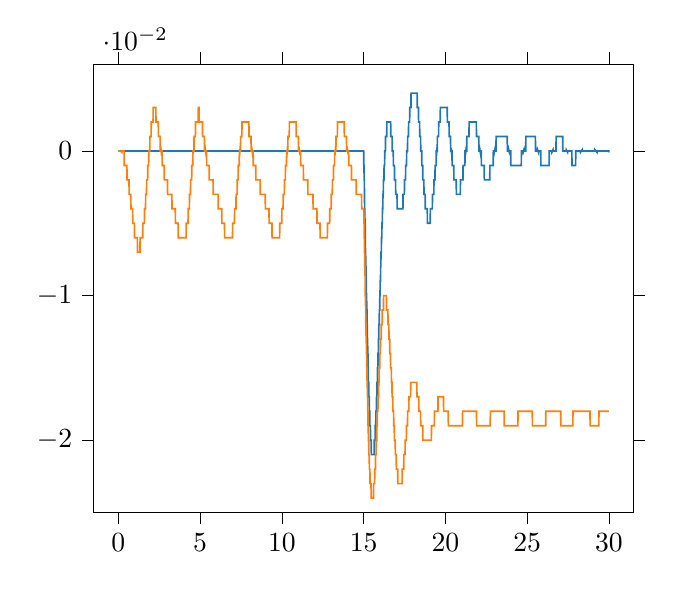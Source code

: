 % This file was created by tikzplotlib v0.9.1.
\begin{tikzpicture}

\definecolor{color0}{rgb}{0.122,0.467,0.706}
\definecolor{color1}{rgb}{1,0.498,0.055}

\begin{axis}[
tick align=outside,
tick pos=both,
x grid style={white!69.02!black},
xmin=-1.5, xmax=31.5,
xtick style={color=black},
y grid style={white!69.02!black},
ymin=-0.025, ymax=0.006,
ytick style={color=black}
]
\addplot [semithick, color0]
table {%
0 0
0.01 0
0.02 0
0.03 0
0.04 0
0.05 0
0.06 0
0.07 0
0.08 0
0.09 0
0.1 0
0.11 0
0.12 0
0.13 0
0.14 0
0.15 0
0.16 0
0.17 0
0.18 0
0.19 0
0.2 0
0.21 0
0.22 0
0.23 0
0.24 0
0.25 0
0.26 0
0.27 0
0.28 0
0.29 0
0.3 0
0.31 0
0.32 0
0.33 0
0.34 0
0.35 0
0.36 0
0.37 0
0.38 0
0.39 0
0.4 0
0.41 0
0.42 0
0.43 0
0.44 0
0.45 0
0.46 0
0.47 0
0.48 0
0.49 0
0.5 0
0.51 0
0.52 0
0.53 0
0.54 0
0.55 0
0.56 0
0.57 0
0.58 0
0.59 0
0.6 0
0.61 0
0.62 0
0.63 0
0.64 0
0.65 0
0.66 0
0.67 0
0.68 0
0.69 0
0.7 0
0.71 0
0.72 0
0.73 0
0.74 0
0.75 0
0.76 0
0.77 0
0.78 0
0.79 0
0.8 0
0.81 0
0.82 0
0.83 0
0.84 0
0.85 0
0.86 0
0.87 0
0.88 0
0.89 0
0.9 0
0.91 0
0.92 0
0.93 0
0.94 0
0.95 0
0.96 0
0.97 0
0.98 0
0.99 0
1 0
1.01 0
1.02 0
1.03 0
1.04 0
1.05 0
1.06 0
1.07 0
1.08 0
1.09 0
1.1 0
1.11 0
1.12 0
1.13 0
1.14 0
1.15 0
1.16 0
1.17 0
1.18 0
1.19 0
1.2 0
1.21 0
1.22 0
1.23 0
1.24 0
1.25 0
1.26 0
1.27 0
1.28 0
1.29 0
1.3 0
1.31 0
1.32 0
1.33 0
1.34 0
1.35 0
1.36 0
1.37 0
1.38 0
1.39 0
1.4 0
1.41 0
1.42 0
1.43 0
1.44 0
1.45 0
1.46 0
1.47 0
1.48 0
1.49 0
1.5 0
1.51 0
1.52 0
1.53 0
1.54 0
1.55 0
1.56 0
1.57 0
1.58 0
1.59 0
1.6 0
1.61 0
1.62 0
1.63 0
1.64 0
1.65 0
1.66 0
1.67 0
1.68 0
1.69 0
1.7 0
1.71 0
1.72 0
1.73 0
1.74 0
1.75 0
1.76 0
1.77 0
1.78 0
1.79 0
1.8 0
1.81 0
1.82 0
1.83 0
1.84 0
1.85 0
1.86 0
1.87 0
1.88 0
1.89 0
1.9 0
1.91 0
1.92 0
1.93 0
1.94 0
1.95 0
1.96 0
1.97 0
1.98 0
1.99 0
2 0
2.01 0
2.02 0
2.03 0
2.04 0
2.05 0
2.06 0
2.07 0
2.08 0
2.09 0
2.1 0
2.11 0
2.12 0
2.13 0
2.14 0
2.15 0
2.16 0
2.17 0
2.18 0
2.19 0
2.2 0
2.21 0
2.22 0
2.23 0
2.24 0
2.25 0
2.26 0
2.27 0
2.28 0
2.29 0
2.3 0
2.31 0
2.32 0
2.33 0
2.34 0
2.35 0
2.36 0
2.37 0
2.38 0
2.39 0
2.4 0
2.41 0
2.42 0
2.43 0
2.44 0
2.45 0
2.46 0
2.47 0
2.48 0
2.49 0
2.5 0
2.51 0
2.52 0
2.53 0
2.54 0
2.55 0
2.56 0
2.57 0
2.58 0
2.59 0
2.6 0
2.61 0
2.62 0
2.63 0
2.64 0
2.65 0
2.66 0
2.67 0
2.68 0
2.69 0
2.7 0
2.71 0
2.72 0
2.73 0
2.74 0
2.75 0
2.76 0
2.77 0
2.78 0
2.79 0
2.8 0
2.81 0
2.82 0
2.83 0
2.84 0
2.85 0
2.86 0
2.87 0
2.88 0
2.89 0
2.9 0
2.91 0
2.92 0
2.93 0
2.94 0
2.95 0
2.96 0
2.97 0
2.98 0
2.99 0
3.0 0
3.01 0
3.02 0
3.03 0
3.04 0
3.05 0
3.06 0
3.07 0
3.08 0
3.09 0
3.1 0
3.11 0
3.12 0
3.13 0
3.14 0
3.15 0
3.16 0
3.17 0
3.18 0
3.19 0
3.2 0
3.21 0
3.22 0
3.23 0
3.24 0
3.25 0
3.26 0
3.27 0
3.28 0
3.29 0
3.3 0
3.31 0
3.32 0
3.33 0
3.34 0
3.35 0
3.36 0
3.37 0
3.38 0
3.39 0
3.4 0
3.41 0
3.42 0
3.43 0
3.44 0
3.45 0
3.46 0
3.47 0
3.48 0
3.49 0
3.5 0
3.51 0
3.52 0
3.53 0
3.54 0
3.55 0
3.56 0
3.57 0
3.58 0
3.59 0
3.6 0
3.61 0
3.62 0
3.63 0
3.64 0
3.65 0
3.66 0
3.67 0
3.68 0
3.69 0
3.7 0
3.71 0
3.72 0
3.73 0
3.74 0
3.75 0
3.76 0
3.77 0
3.78 0
3.79 0
3.8 0
3.81 0
3.82 0
3.83 0
3.84 0
3.85 0
3.86 0
3.87 0
3.88 0
3.89 0
3.9 0
3.91 0
3.92 0
3.93 0
3.94 0
3.95 0
3.96 0
3.97 0
3.98 0
3.99 0
4.0 0
4.01 0
4.02 0
4.03 0
4.04 0
4.05 0
4.06 0
4.07 0
4.08 0
4.09 0
4.1 0
4.11 0
4.12 0
4.13 0
4.14 0
4.15 0
4.16 0
4.17 0
4.18 0
4.19 0
4.2 0
4.21 0
4.22 0
4.23 0
4.24 0
4.25 0
4.26 0
4.27 0
4.28 0
4.29 0
4.3 0
4.31 0
4.32 0
4.33 0
4.34 0
4.35 0
4.36 0
4.37 0
4.38 0
4.39 0
4.4 0
4.41 0
4.42 0
4.43 0
4.44 0
4.45 0
4.46 0
4.47 0
4.48 0
4.49 0
4.5 0
4.51 0
4.52 0
4.53 0
4.54 0
4.55 0
4.56 0
4.57 0
4.58 0
4.59 0
4.6 0
4.61 0
4.62 0
4.63 0
4.64 0
4.65 0
4.66 0
4.67 0
4.68 0
4.69 0
4.7 0
4.71 0
4.72 0
4.73 0
4.74 0
4.75 0
4.76 0
4.77 0
4.78 0
4.79 0
4.8 0
4.81 0
4.82 0
4.83 0
4.84 0
4.85 0
4.86 0
4.87 0
4.88 0
4.89 0
4.9 0
4.91 0
4.92 0
4.93 0
4.94 0
4.95 0
4.96 0
4.97 0
4.98 0
4.99 0
5.0 0
5.01 0
5.02 0
5.03 0
5.04 0
5.05 0
5.06 0
5.07 0
5.08 0
5.09 0
5.1 0
5.11 0
5.12 0
5.13 0
5.14 0
5.15 0
5.16 0
5.17 0
5.18 0
5.19 0
5.2 0
5.21 0
5.22 0
5.23 0
5.24 0
5.25 0
5.26 0
5.27 0
5.28 0
5.29 0
5.3 0
5.31 0
5.32 0
5.33 0
5.34 0
5.35 0
5.36 0
5.37 0
5.38 0
5.39 0
5.4 0
5.41 0
5.42 0
5.43 0
5.44 0
5.45 0
5.46 0
5.47 0
5.48 0
5.49 0
5.5 0
5.51 0
5.52 0
5.53 0
5.54 0
5.55 0
5.56 0
5.57 0
5.58 0
5.59 0
5.6 0
5.61 0
5.62 0
5.63 0
5.64 0
5.65 0
5.66 0
5.67 0
5.68 0
5.69 0
5.7 0
5.71 0
5.72 0
5.73 0
5.74 0
5.75 0
5.76 0
5.77 0
5.78 0
5.79 0
5.8 0
5.81 0
5.82 0
5.83 0
5.84 0
5.85 0
5.86 0
5.87 0
5.88 0
5.89 0
5.9 0
5.91 0
5.92 0
5.93 0
5.94 0
5.95 0
5.96 0
5.97 0
5.98 0
5.99 0
6.0 0
6.01 0
6.02 0
6.03 0
6.04 0
6.05 0
6.06 0
6.07 0
6.08 0
6.09 0
6.1 0
6.11 0
6.12 0
6.13 0
6.14 0
6.15 0
6.16 0
6.17 0
6.18 0
6.19 0
6.2 0
6.21 0
6.22 0
6.23 0
6.24 0
6.25 0
6.26 0
6.27 0
6.28 0
6.29 0
6.3 0
6.31 0
6.32 0
6.33 0
6.34 0
6.35 0
6.36 0
6.37 0
6.38 0
6.39 0
6.4 0
6.41 0
6.42 0
6.43 0
6.44 0
6.45 0
6.46 0
6.47 0
6.48 0
6.49 0
6.5 0
6.51 0
6.52 0
6.53 0
6.54 0
6.55 0
6.56 0
6.57 0
6.58 0
6.59 0
6.6 0
6.61 0
6.62 0
6.63 0
6.64 0
6.65 0
6.66 0
6.67 0
6.68 0
6.69 0
6.7 0
6.71 0
6.72 0
6.73 0
6.74 0
6.75 0
6.76 0
6.77 0
6.78 0
6.79 0
6.8 0
6.81 0
6.82 0
6.83 0
6.84 0
6.85 0
6.86 0
6.87 0
6.88 0
6.89 0
6.9 0
6.91 0
6.92 0
6.93 0
6.94 0
6.95 0
6.96 0
6.97 0
6.98 0
6.99 0
7.0 0
7.01 0
7.02 0
7.03 0
7.04 0
7.05 0
7.06 0
7.07 0
7.08 0
7.09 0
7.1 0
7.11 0
7.12 0
7.13 0
7.14 0
7.15 0
7.16 0
7.17 0
7.18 0
7.19 0
7.2 0
7.21 0
7.22 0
7.23 0
7.24 0
7.25 0
7.26 0
7.27 0
7.28 0
7.29 0
7.3 0
7.31 0
7.32 0
7.33 0
7.34 0
7.35 0
7.36 0
7.37 0
7.38 0
7.39 0
7.4 0
7.41 0
7.42 0
7.43 0
7.44 0
7.45 0
7.46 0
7.47 0
7.48 0
7.49 0
7.5 0
7.51 0
7.52 0
7.53 0
7.54 0
7.55 0
7.56 0
7.57 0
7.58 0
7.59 0
7.6 0
7.61 0
7.62 0
7.63 0
7.64 0
7.65 0
7.66 0
7.67 0
7.68 0
7.69 0
7.7 0
7.71 0
7.72 0
7.73 0
7.74 0
7.75 0
7.76 0
7.77 0
7.78 0
7.79 0
7.8 0
7.81 0
7.82 0
7.83 0
7.84 0
7.85 0
7.86 0
7.87 0
7.88 0
7.89 0
7.9 0
7.91 0
7.92 0
7.93 0
7.94 0
7.95 0
7.96 0
7.97 0
7.98 0
7.99 0
8.0 0
8.01 0
8.02 0
8.03 0
8.04 0
8.05 0
8.06 0
8.07 0
8.08 0
8.09 0
8.1 0
8.11 0
8.12 0
8.13 0
8.14 0
8.15 0
8.16 0
8.17 0
8.18 0
8.19 0
8.2 0
8.21 0
8.22 0
8.23 0
8.24 0
8.25 0
8.26 0
8.27 0
8.28 0
8.29 0
8.3 0
8.31 0
8.32 0
8.33 0
8.34 0
8.35 0
8.36 0
8.37 0
8.38 0
8.39 0
8.4 0
8.41 0
8.42 0
8.43 0
8.44 0
8.45 0
8.46 0
8.47 0
8.48 0
8.49 0
8.5 0
8.51 0
8.52 0
8.53 0
8.54 0
8.55 0
8.56 0
8.57 0
8.58 0
8.59 0
8.6 0
8.61 0
8.62 0
8.63 0
8.64 0
8.65 0
8.66 0
8.67 0
8.68 0
8.69 0
8.7 0
8.71 0
8.72 0
8.73 0
8.74 0
8.75 0
8.76 0
8.77 0
8.78 0
8.79 0
8.8 0
8.81 0
8.82 0
8.83 0
8.84 0
8.85 0
8.86 0
8.87 0
8.88 0
8.89 0
8.9 0
8.91 0
8.92 0
8.93 0
8.94 0
8.95 0
8.96 0
8.97 0
8.98 0
8.99 0
9.0 0
9.01 0
9.02 0
9.03 0
9.04 0
9.05 0
9.06 0
9.07 0
9.08 0
9.09 0
9.1 0
9.11 0
9.12 0
9.13 0
9.14 0
9.15 0
9.16 0
9.17 0
9.18 0
9.19 0
9.2 0
9.21 0
9.22 0
9.23 0
9.24 0
9.25 0
9.26 0
9.27 0
9.28 0
9.29 0
9.3 0
9.31 0
9.32 0
9.33 0
9.34 0
9.35 0
9.36 0
9.37 0
9.38 0
9.39 0
9.4 0
9.41 0
9.42 0
9.43 0
9.44 0
9.45 0
9.46 0
9.47 0
9.48 0
9.49 0
9.5 0
9.51 0
9.52 0
9.53 0
9.54 0
9.55 0
9.56 0
9.57 0
9.58 0
9.59 0
9.6 0
9.61 0
9.62 0
9.63 0
9.64 0
9.65 0
9.66 0
9.67 0
9.68 0
9.69 0
9.7 0
9.71 0
9.72 0
9.73 0
9.74 0
9.75 0
9.76 0
9.77 0
9.78 0
9.79 0
9.8 0
9.81 0
9.82 0
9.83 0
9.84 0
9.85 0
9.86 0
9.87 0
9.88 0
9.89 0
9.9 0
9.91 0
9.92 0
9.93 0
9.94 0
9.95 0
9.96 0
9.97 0
9.98 0
9.99 0
10.0 0
10.01 0
10.02 0
10.03 0
10.04 0
10.05 0
10.06 0
10.07 0
10.08 0
10.09 0
10.1 0
10.11 0
10.12 0
10.13 0
10.14 0
10.15 0
10.16 0
10.17 0
10.18 0
10.19 0
10.2 0
10.21 0
10.22 0
10.23 0
10.24 0
10.25 0
10.26 0
10.27 0
10.28 0
10.29 0
10.3 0
10.31 0
10.32 0
10.33 0
10.34 0
10.35 0
10.36 0
10.37 0
10.38 0
10.39 0
10.4 0
10.41 0
10.42 0
10.43 0
10.44 0
10.45 0
10.46 0
10.47 0
10.48 0
10.49 0
10.5 0
10.51 0
10.52 0
10.53 0
10.54 0
10.55 0
10.56 0
10.57 0
10.58 0
10.59 0
10.6 0
10.61 0
10.62 0
10.63 0
10.64 0
10.65 0
10.66 0
10.67 0
10.68 0
10.69 0
10.7 0
10.71 0
10.72 0
10.73 0
10.74 0
10.75 0
10.76 0
10.77 0
10.78 0
10.79 0
10.8 0
10.81 0
10.82 0
10.83 0
10.84 0
10.85 0
10.86 0
10.87 0
10.88 0
10.89 0
10.9 0
10.91 0
10.92 0
10.93 0
10.94 0
10.95 0
10.96 0
10.97 0
10.98 0
10.99 0
11.0 0
11.01 0
11.02 0
11.03 0
11.04 0
11.05 0
11.06 0
11.07 0
11.08 0
11.09 0
11.1 0
11.11 0
11.12 0
11.13 0
11.14 0
11.15 0
11.16 0
11.17 0
11.18 0
11.19 0
11.2 0
11.21 0
11.22 0
11.23 0
11.24 0
11.25 0
11.26 0
11.27 0
11.28 0
11.29 0
11.3 0
11.31 0
11.32 0
11.33 0
11.34 0
11.35 0
11.36 0
11.37 0
11.38 0
11.39 0
11.4 0
11.41 0
11.42 0
11.43 0
11.44 0
11.45 0
11.46 0
11.47 0
11.48 0
11.49 0
11.5 0
11.51 0
11.52 0
11.53 0
11.54 0
11.55 0
11.56 0
11.57 0
11.58 0
11.59 0
11.6 0
11.61 0
11.62 0
11.63 0
11.64 0
11.65 0
11.66 0
11.67 0
11.68 0
11.69 0
11.7 0
11.71 0
11.72 0
11.73 0
11.74 0
11.75 0
11.76 0
11.77 0
11.78 0
11.79 0
11.8 0
11.81 0
11.82 0
11.83 0
11.84 0
11.85 0
11.86 0
11.87 0
11.88 0
11.89 0
11.9 0
11.91 0
11.92 0
11.93 0
11.94 0
11.95 0
11.96 0
11.97 0
11.98 0
11.99 0
12.0 0
12.01 0
12.02 0
12.03 0
12.04 0
12.05 0
12.06 0
12.07 0
12.08 0
12.09 0
12.1 0
12.11 0
12.12 0
12.13 0
12.14 0
12.15 0
12.16 0
12.17 0
12.18 0
12.19 0
12.2 0
12.21 0
12.22 0
12.23 0
12.24 0
12.25 0
12.26 0
12.27 0
12.28 0
12.29 0
12.3 0
12.31 0
12.32 0
12.33 0
12.34 0
12.35 0
12.36 0
12.37 0
12.38 0
12.39 0
12.4 0
12.41 0
12.42 0
12.43 0
12.44 0
12.45 0
12.46 0
12.47 0
12.48 0
12.49 0
12.5 0
12.51 0
12.52 0
12.53 0
12.54 0
12.55 0
12.56 0
12.57 0
12.58 0
12.59 0
12.6 0
12.61 0
12.62 0
12.63 0
12.64 0
12.65 0
12.66 0
12.67 0
12.68 0
12.69 0
12.7 0
12.71 0
12.72 0
12.73 0
12.74 0
12.75 0
12.76 0
12.77 0
12.78 0
12.79 0
12.8 0
12.81 0
12.82 0
12.83 0
12.84 0
12.85 0
12.86 0
12.87 0
12.88 0
12.89 0
12.9 0
12.91 0
12.92 0
12.93 0
12.94 0
12.95 0
12.96 0
12.97 0
12.98 0
12.99 0
13.0 0
13.01 0
13.02 0
13.03 0
13.04 0
13.05 0
13.06 0
13.07 0
13.08 0
13.09 0
13.1 0
13.11 0
13.12 0
13.13 0
13.14 0
13.15 0
13.16 0
13.17 0
13.18 0
13.19 0
13.2 0
13.21 0
13.22 0
13.23 0
13.24 0
13.25 0
13.26 0
13.27 0
13.28 0
13.29 0
13.3 0
13.31 0
13.32 0
13.33 0
13.34 0
13.35 0
13.36 0
13.37 0
13.38 0
13.39 0
13.4 0
13.41 0
13.42 0
13.43 0
13.44 0
13.45 0
13.46 0
13.47 0
13.48 0
13.49 0
13.5 0
13.51 0
13.52 0
13.53 0
13.54 0
13.55 0
13.56 0
13.57 0
13.58 0
13.59 0
13.6 0
13.61 0
13.62 0
13.63 0
13.64 0
13.65 0
13.66 0
13.67 0
13.68 0
13.69 0
13.7 0
13.71 0
13.72 0
13.73 0
13.74 0
13.75 0
13.76 0
13.77 0
13.78 0
13.79 0
13.8 0
13.81 0
13.82 0
13.83 0
13.84 0
13.85 0
13.86 0
13.87 0
13.88 0
13.89 0
13.9 0
13.91 0
13.92 0
13.93 0
13.94 0
13.95 0
13.96 0
13.97 0
13.98 0
13.99 0
14.0 0
14.01 0
14.02 0
14.03 0
14.04 0
14.05 0
14.06 0
14.07 0
14.08 0
14.09 0
14.1 0
14.11 0
14.12 0
14.13 0
14.14 0
14.15 0
14.16 0
14.17 0
14.18 0
14.19 0
14.2 0
14.21 0
14.22 0
14.23 0
14.24 0
14.25 0
14.26 0
14.27 0
14.28 0
14.29 0
14.3 0
14.31 0
14.32 0
14.33 0
14.34 0
14.35 0
14.36 0
14.37 0
14.38 0
14.39 0
14.4 0
14.41 0
14.42 0
14.43 0
14.44 0
14.45 0
14.46 0
14.47 0
14.48 0
14.49 0
14.5 0
14.51 0
14.52 0
14.53 0
14.54 0
14.55 0
14.56 0
14.57 0
14.58 0
14.59 0
14.6 0
14.61 0
14.62 0
14.63 0
14.64 0
14.65 0
14.66 0
14.67 0
14.68 0
14.69 0
14.7 0
14.71 0
14.72 0
14.73 0
14.74 0
14.75 0
14.76 0
14.77 0
14.78 0
14.79 0
14.8 0
14.81 0
14.82 0
14.83 0
14.84 0
14.85 0
14.86 0
14.87 0
14.88 0
14.89 0
14.9 0
14.91 0
14.92 0
14.93 0
14.94 0
14.95 0
14.96 0
14.97 0
14.98 0
14.99 0
15.0 -3.937e-09
15.01 -0.001
15.02 -0.001
15.03 -0.002
15.04 -0.002
15.05 -0.003
15.06 -0.004
15.07 -0.004
15.08 -0.005
15.09 -0.005
15.1 -0.006
15.11 -0.007
15.12 -0.007
15.13 -0.008
15.14 -0.008
15.15 -0.009
15.16 -0.009
15.17 -0.01
15.18 -0.01
15.19 -0.011
15.2 -0.011
15.21 -0.012
15.22 -0.012
15.23 -0.013
15.24 -0.013
15.25 -0.014
15.26 -0.014
15.27 -0.015
15.28 -0.015
15.29 -0.016
15.3 -0.016
15.31 -0.016
15.32 -0.017
15.33 -0.017
15.34 -0.017
15.35 -0.018
15.36 -0.018
15.37 -0.018
15.38 -0.019
15.39 -0.019
15.4 -0.019
15.41 -0.019
15.42 -0.02
15.43 -0.02
15.44 -0.02
15.45 -0.02
15.46 -0.02
15.47 -0.021
15.48 -0.021
15.49 -0.021
15.5 -0.021
15.51 -0.021
15.52 -0.021
15.53 -0.021
15.54 -0.021
15.55 -0.021
15.56 -0.021
15.57 -0.021
15.58 -0.021
15.59 -0.021
15.6 -0.021
15.61 -0.021
15.62 -0.021
15.63 -0.021
15.64 -0.021
15.65 -0.02
15.66 -0.02
15.67 -0.02
15.68 -0.02
15.69 -0.02
15.7 -0.02
15.71 -0.019
15.72 -0.019
15.73 -0.019
15.74 -0.019
15.75 -0.018
15.76 -0.018
15.77 -0.018
15.78 -0.018
15.79 -0.017
15.8 -0.017
15.81 -0.017
15.82 -0.016
15.83 -0.016
15.84 -0.016
15.85 -0.015
15.86 -0.015
15.87 -0.015
15.88 -0.014
15.89 -0.014
15.9 -0.014
15.91 -0.013
15.92 -0.013
15.93 -0.012
15.94 -0.012
15.95 -0.012
15.96 -0.011
15.97 -0.011
15.98 -0.011
15.99 -0.01
16.0 -0.01
16.01 -0.009
16.02 -0.009
16.03 -0.009
16.04 -0.008
16.05 -0.008
16.06 -0.007
16.07 -0.007
16.08 -0.007
16.09 -0.006
16.1 -0.006
16.11 -0.006
16.12 -0.005
16.13 -0.005
16.14 -0.005
16.15 -0.004
16.16 -0.004
16.17 -0.004
16.18 -0.003
16.19 -0.003
16.2 -0.003
16.21 -0.002
16.22 -0.002
16.23 -0.002
16.24 -0.002
16.25 -0.001
16.26 -0.001
16.27 -0.001
16.28 -0.001
16.29 -0.0
16.3 -0.0
16.31 -3.81e-05
16.32 0.0
16.33 0.0
16.34 0.001
16.35 0.001
16.36 0.001
16.37 0.001
16.38 0.001
16.39 0.001
16.4 0.001
16.41 0.001
16.42 0.002
16.43 0.002
16.44 0.002
16.45 0.002
16.46 0.002
16.47 0.002
16.48 0.002
16.49 0.002
16.5 0.002
16.51 0.002
16.52 0.002
16.53 0.002
16.54 0.002
16.55 0.002
16.56 0.002
16.57 0.002
16.58 0.002
16.59 0.002
16.6 0.002
16.61 0.002
16.62 0.002
16.63 0.002
16.64 0.002
16.65 0.002
16.66 0.001
16.67 0.001
16.68 0.001
16.69 0.001
16.7 0.001
16.71 0.001
16.72 0.001
16.73 0.001
16.74 0.001
16.75 0.0
16.76 0.0
16.77 0.0
16.78 1.33e-05
16.79 -0.0
16.8 -0.0
16.81 -0.0
16.82 -0.001
16.83 -0.001
16.84 -0.001
16.85 -0.001
16.86 -0.001
16.87 -0.001
16.88 -0.001
16.89 -0.002
16.9 -0.002
16.91 -0.002
16.92 -0.002
16.93 -0.002
16.94 -0.002
16.95 -0.002
16.96 -0.003
16.97 -0.003
16.98 -0.003
16.99 -0.003
17.0 -0.003
17.01 -0.003
17.02 -0.003
17.03 -0.003
17.04 -0.003
17.05 -0.004
17.06 -0.004
17.07 -0.004
17.08 -0.004
17.09 -0.004
17.1 -0.004
17.11 -0.004
17.12 -0.004
17.13 -0.004
17.14 -0.004
17.15 -0.004
17.16 -0.004
17.17 -0.004
17.18 -0.004
17.19 -0.004
17.2 -0.004
17.21 -0.004
17.22 -0.004
17.23 -0.004
17.24 -0.004
17.25 -0.004
17.26 -0.004
17.27 -0.004
17.28 -0.004
17.29 -0.004
17.3 -0.004
17.31 -0.004
17.32 -0.004
17.33 -0.004
17.34 -0.004
17.35 -0.004
17.36 -0.004
17.37 -0.004
17.38 -0.004
17.39 -0.004
17.4 -0.004
17.41 -0.003
17.42 -0.003
17.43 -0.003
17.44 -0.003
17.45 -0.003
17.46 -0.003
17.47 -0.003
17.48 -0.003
17.49 -0.003
17.5 -0.002
17.51 -0.002
17.52 -0.002
17.53 -0.002
17.54 -0.002
17.55 -0.002
17.56 -0.002
17.57 -0.001
17.58 -0.001
17.59 -0.001
17.6 -0.001
17.61 -0.001
17.62 -0.001
17.63 -0.0
17.64 -0.0
17.65 -5.271e-05
17.66 0.0
17.67 0.0
17.68 0.0
17.69 0.001
17.7 0.001
17.71 0.001
17.72 0.001
17.73 0.001
17.74 0.001
17.75 0.002
17.76 0.002
17.77 0.002
17.78 0.002
17.79 0.002
17.8 0.002
17.81 0.002
17.82 0.003
17.83 0.003
17.84 0.003
17.85 0.003
17.86 0.003
17.87 0.003
17.88 0.003
17.89 0.003
17.9 0.004
17.91 0.004
17.92 0.004
17.93 0.004
17.94 0.004
17.95 0.004
17.96 0.004
17.97 0.004
17.98 0.004
17.99 0.004
18 0.004
18.01 0.004
18.02 0.004
18.03 0.004
18.04 0.004
18.05 0.004
18.06 0.004
18.07 0.004
18.08 0.004
18.09 0.004
18.1 0.004
18.11 0.004
18.12 0.004
18.13 0.004
18.14 0.004
18.15 0.004
18.16 0.004
18.17 0.004
18.18 0.004
18.19 0.004
18.2 0.004
18.21 0.004
18.22 0.004
18.23 0.004
18.24 0.004
18.25 0.004
18.26 0.004
18.27 0.004
18.28 0.003
18.29 0.003
18.3 0.003
18.31 0.003
18.32 0.003
18.33 0.003
18.34 0.003
18.35 0.003
18.36 0.002
18.37 0.002
18.38 0.002
18.39 0.002
18.4 0.002
18.41 0.002
18.42 0.002
18.43 0.001
18.44 0.001
18.45 0.001
18.46 0.001
18.47 0.001
18.48 0.001
18.49 0.0
18.5 0.0
18.51 0.0
18.52 6.408e-06
18.53 -0.0
18.54 -0.0
18.55 -0.0
18.56 -0.001
18.57 -0.001
18.58 -0.001
18.59 -0.001
18.6 -0.001
18.61 -0.001
18.62 -0.002
18.63 -0.002
18.64 -0.002
18.65 -0.002
18.66 -0.002
18.67 -0.002
18.68 -0.002
18.69 -0.003
18.7 -0.003
18.71 -0.003
18.72 -0.003
18.73 -0.003
18.74 -0.003
18.75 -0.003
18.76 -0.003
18.77 -0.004
18.78 -0.004
18.79 -0.004
18.8 -0.004
18.81 -0.004
18.82 -0.004
18.83 -0.004
18.84 -0.004
18.85 -0.004
18.86 -0.004
18.87 -0.004
18.88 -0.004
18.89 -0.004
18.9 -0.005
18.91 -0.005
18.92 -0.005
18.93 -0.005
18.94 -0.005
18.95 -0.005
18.96 -0.005
18.97 -0.005
18.98 -0.005
18.99 -0.005
19.0 -0.005
19.01 -0.005
19.02 -0.005
19.03 -0.005
19.04 -0.005
19.05 -0.005
19.06 -0.005
19.07 -0.005
19.08 -0.004
19.09 -0.004
19.1 -0.004
19.11 -0.004
19.12 -0.004
19.13 -0.004
19.14 -0.004
19.15 -0.004
19.16 -0.004
19.17 -0.004
19.18 -0.004
19.19 -0.004
19.2 -0.004
19.21 -0.003
19.22 -0.003
19.23 -0.003
19.24 -0.003
19.25 -0.003
19.26 -0.003
19.27 -0.003
19.28 -0.003
19.29 -0.003
19.3 -0.002
19.31 -0.002
19.32 -0.002
19.33 -0.002
19.34 -0.002
19.35 -0.002
19.36 -0.002
19.37 -0.001
19.38 -0.001
19.39 -0.001
19.4 -0.001
19.41 -0.001
19.42 -0.001
19.43 -0.001
19.44 -0.0
19.45 -0.0
19.46 -0.0
19.47 -5.002e-05
19.48 8.966e-05
19.49 0.0
19.5 0.0
19.51 0.001
19.52 0.001
19.53 0.001
19.54 0.001
19.55 0.001
19.56 0.001
19.57 0.001
19.58 0.001
19.59 0.002
19.6 0.002
19.61 0.002
19.62 0.002
19.63 0.002
19.64 0.002
19.65 0.002
19.66 0.002
19.67 0.002
19.68 0.002
19.69 0.003
19.7 0.003
19.71 0.003
19.72 0.003
19.73 0.003
19.74 0.003
19.75 0.003
19.76 0.003
19.77 0.003
19.78 0.003
19.79 0.003
19.8 0.003
19.81 0.003
19.82 0.003
19.83 0.003
19.84 0.003
19.85 0.003
19.86 0.003
19.87 0.003
19.88 0.003
19.89 0.003
19.9 0.003
19.91 0.003
19.92 0.003
19.93 0.003
19.94 0.003
19.95 0.003
19.96 0.003
19.97 0.003
19.98 0.003
19.99 0.003
20.0 0.003
20.01 0.003
20.02 0.003
20.03 0.003
20.04 0.003
20.05 0.003
20.06 0.003
20.07 0.003
20.08 0.003
20.09 0.003
20.1 0.003
20.11 0.003
20.12 0.002
20.13 0.002
20.14 0.002
20.15 0.002
20.16 0.002
20.17 0.002
20.18 0.002
20.19 0.002
20.2 0.002
20.21 0.002
20.22 0.002
20.23 0.001
20.24 0.001
20.25 0.001
20.26 0.001
20.27 0.001
20.28 0.001
20.29 0.001
20.3 0.001
20.31 0.001
20.32 0.0
20.33 0.0
20.34 0.0
20.35 0.0
20.36 2.286e-05
20.37 -8.679e-05
20.38 -0.0
20.39 -0.0
20.4 -0.0
20.41 -0.001
20.42 -0.001
20.43 -0.001
20.44 -0.001
20.45 -0.001
20.46 -0.001
20.47 -0.001
20.48 -0.001
20.49 -0.001
20.5 -0.001
20.51 -0.001
20.52 -0.002
20.53 -0.002
20.54 -0.002
20.55 -0.002
20.56 -0.002
20.57 -0.002
20.58 -0.002
20.59 -0.002
20.6 -0.002
20.61 -0.002
20.62 -0.002
20.63 -0.002
20.64 -0.002
20.65 -0.002
20.66 -0.002
20.67 -0.003
20.68 -0.003
20.69 -0.003
20.7 -0.003
20.71 -0.003
20.72 -0.003
20.73 -0.003
20.74 -0.003
20.75 -0.003
20.76 -0.003
20.77 -0.003
20.78 -0.003
20.79 -0.003
20.8 -0.003
20.81 -0.003
20.82 -0.003
20.83 -0.003
20.84 -0.003
20.85 -0.003
20.86 -0.003
20.87 -0.003
20.88 -0.003
20.89 -0.003
20.9 -0.003
20.91 -0.003
20.92 -0.002
20.93 -0.002
20.94 -0.002
20.95 -0.002
20.96 -0.002
20.97 -0.002
20.98 -0.002
20.99 -0.002
21.0 -0.002
21.01 -0.002
21.02 -0.002
21.03 -0.002
21.04 -0.002
21.05 -0.002
21.06 -0.002
21.07 -0.002
21.08 -0.001
21.09 -0.001
21.1 -0.001
21.11 -0.001
21.12 -0.001
21.13 -0.001
21.14 -0.001
21.15 -0.001
21.16 -0.001
21.17 -0.001
21.18 -0.001
21.19 -0.001
21.2 -0.0
21.21 -0.0
21.22 -0.0
21.23 -0.0
21.24 -9.258e-05
21.25 -5.427e-06
21.26 8.124e-05
21.27 0.0
21.28 0.0
21.29 0.0
21.3 0.0
21.31 0.001
21.32 0.001
21.33 0.001
21.34 0.001
21.35 0.001
21.36 0.001
21.37 0.001
21.38 0.001
21.39 0.001
21.4 0.001
21.41 0.001
21.42 0.001
21.43 0.001
21.44 0.001
21.45 0.002
21.46 0.002
21.47 0.002
21.48 0.002
21.49 0.002
21.5 0.002
21.51 0.002
21.52 0.002
21.53 0.002
21.54 0.002
21.55 0.002
21.56 0.002
21.57 0.002
21.58 0.002
21.59 0.002
21.6 0.002
21.61 0.002
21.62 0.002
21.63 0.002
21.64 0.002
21.65 0.002
21.66 0.002
21.67 0.002
21.68 0.002
21.69 0.002
21.7 0.002
21.71 0.002
21.72 0.002
21.73 0.002
21.74 0.002
21.75 0.002
21.76 0.002
21.77 0.002
21.78 0.002
21.79 0.002
21.8 0.002
21.81 0.002
21.82 0.002
21.83 0.002
21.84 0.002
21.85 0.002
21.86 0.002
21.87 0.002
21.88 0.002
21.89 0.002
21.9 0.001
21.91 0.001
21.92 0.001
21.93 0.001
21.94 0.001
21.95 0.001
21.96 0.001
21.97 0.001
21.98 0.001
21.99 0.001
22.0 0.001
22.01 0.001
22.02 0.001
22.03 0.001
22.04 0.001
22.05 0.0
22.06 0.0
22.07 0.0
22.08 0.0
22.09 0.0
22.1 0.0
22.11 7.06e-05
22.12 -1.045e-07
22.13 -7.052e-05
22.14 -0.0
22.15 -0.0
22.16 -0.0
22.17 -0.0
22.18 -0.0
22.19 -0.0
22.2 -0.001
22.21 -0.001
22.22 -0.001
22.23 -0.001
22.24 -0.001
22.25 -0.001
22.26 -0.001
22.27 -0.001
22.28 -0.001
22.29 -0.001
22.3 -0.001
22.31 -0.001
22.32 -0.001
22.33 -0.001
22.34 -0.001
22.35 -0.001
22.36 -0.001
22.37 -0.001
22.38 -0.002
22.39 -0.002
22.4 -0.002
22.41 -0.002
22.42 -0.002
22.43 -0.002
22.44 -0.002
22.45 -0.002
22.46 -0.002
22.47 -0.002
22.48 -0.002
22.49 -0.002
22.5 -0.002
22.51 -0.002
22.52 -0.002
22.53 -0.002
22.54 -0.002
22.55 -0.002
22.56 -0.002
22.57 -0.002
22.58 -0.002
22.59 -0.002
22.6 -0.002
22.61 -0.002
22.62 -0.002
22.63 -0.002
22.64 -0.002
22.65 -0.002
22.66 -0.002
22.67 -0.002
22.68 -0.002
22.69 -0.002
22.7 -0.002
22.71 -0.002
22.72 -0.001
22.73 -0.001
22.74 -0.001
22.75 -0.001
22.76 -0.001
22.77 -0.001
22.78 -0.001
22.79 -0.001
22.8 -0.001
22.81 -0.001
22.82 -0.001
22.83 -0.001
22.84 -0.001
22.85 -0.001
22.86 -0.001
22.87 -0.001
22.88 -0.001
22.89 -0.001
22.9 -0.001
22.91 -0.001
22.92 -0.001
22.93 -0.0
22.94 -0.0
22.95 -0.0
22.96 -0.0
22.97 -0.0
22.98 -0.0
22.99 -9.061e-05
23.0 -3.206e-05
23.01 2.628e-05
23.02 8.431e-05
23.03 0.0
23.04 0.0
23.05 0.0
23.06 0.0
23.07 0.0
23.08 0.0
23.09 0.0
23.1 0.001
23.11 0.001
23.12 0.001
23.13 0.001
23.14 0.001
23.15 0.001
23.16 0.001
23.17 0.001
23.18 0.001
23.19 0.001
23.2 0.001
23.21 0.001
23.22 0.001
23.23 0.001
23.24 0.001
23.25 0.001
23.26 0.001
23.27 0.001
23.28 0.001
23.29 0.001
23.3 0.001
23.31 0.001
23.32 0.001
23.33 0.001
23.34 0.001
23.35 0.001
23.36 0.001
23.37 0.001
23.38 0.001
23.39 0.001
23.4 0.001
23.41 0.001
23.42 0.001
23.43 0.001
23.44 0.001
23.45 0.001
23.46 0.001
23.47 0.001
23.48 0.001
23.49 0.001
23.5 0.001
23.51 0.001
23.52 0.001
23.53 0.001
23.54 0.001
23.55 0.001
23.56 0.001
23.57 0.001
23.58 0.001
23.59 0.001
23.6 0.001
23.61 0.001
23.62 0.001
23.63 0.001
23.64 0.001
23.65 0.001
23.66 0.001
23.67 0.001
23.68 0.001
23.69 0.001
23.7 0.001
23.71 0.001
23.72 0.001
23.73 0.001
23.74 0.001
23.75 0.001
23.76 0.001
23.77 0.001
23.78 0.001
23.79 0.0
23.8 0.0
23.81 0.0
23.82 0.0
23.83 0.0
23.84 0.0
23.85 0.0
23.86 0.0
23.87 9.129e-05
23.88 4.308e-05
23.89 -4.984e-06
23.9 -5.283e-05
23.91 -0.0
23.92 -0.0
23.93 -0.0
23.94 -0.0
23.95 -0.0
23.96 -0.0
23.97 -0.0
23.98 -0.0
23.99 -0.0
24.0 -0.001
24.01 -0.001
24.02 -0.001
24.03 -0.001
24.04 -0.001
24.05 -0.001
24.06 -0.001
24.07 -0.001
24.08 -0.001
24.09 -0.001
24.1 -0.001
24.11 -0.001
24.12 -0.001
24.13 -0.001
24.14 -0.001
24.15 -0.001
24.16 -0.001
24.17 -0.001
24.18 -0.001
24.19 -0.001
24.2 -0.001
24.21 -0.001
24.22 -0.001
24.23 -0.001
24.24 -0.001
24.25 -0.001
24.26 -0.001
24.27 -0.001
24.28 -0.001
24.29 -0.001
24.3 -0.001
24.31 -0.001
24.32 -0.001
24.33 -0.001
24.34 -0.001
24.35 -0.001
24.36 -0.001
24.37 -0.001
24.38 -0.001
24.39 -0.001
24.4 -0.001
24.41 -0.001
24.42 -0.001
24.43 -0.001
24.44 -0.001
24.45 -0.001
24.46 -0.001
24.47 -0.001
24.48 -0.001
24.49 -0.001
24.5 -0.001
24.51 -0.001
24.52 -0.001
24.53 -0.001
24.54 -0.001
24.55 -0.001
24.56 -0.001
24.57 -0.001
24.58 -0.001
24.59 -0.001
24.6 -0.001
24.61 -0.001
24.62 -0.001
24.63 -0.001
24.64 -0.001
24.65 -0.0
24.66 -0.0
24.67 -0.0
24.68 -0.0
24.69 -0.0
24.7 -0.0
24.71 -0.0
24.72 -0.0
24.73 -0.0
24.74 -0.0
24.75 -0.0
24.76 -6.581e-05
24.77 -2.635e-05
24.78 1.297e-05
24.79 5.208e-05
24.8 9.094e-05
24.81 0.0
24.82 0.0
24.83 0.0
24.84 0.0
24.85 0.0
24.86 0.0
24.87 0.0
24.88 0.0
24.89 0.0
24.9 0.0
24.91 0.0
24.92 0.001
24.93 0.001
24.94 0.001
24.95 0.001
24.96 0.001
24.97 0.001
24.98 0.001
24.99 0.001
25.0 0.001
25.01 0.001
25.02 0.001
25.03 0.001
25.04 0.001
25.05 0.001
25.06 0.001
25.07 0.001
25.08 0.001
25.09 0.001
25.1 0.001
25.11 0.001
25.12 0.001
25.13 0.001
25.14 0.001
25.15 0.001
25.16 0.001
25.17 0.001
25.18 0.001
25.19 0.001
25.2 0.001
25.21 0.001
25.22 0.001
25.23 0.001
25.24 0.001
25.25 0.001
25.26 0.001
25.27 0.001
25.28 0.001
25.29 0.001
25.3 0.001
25.31 0.001
25.32 0.001
25.33 0.001
25.34 0.001
25.35 0.001
25.36 0.001
25.37 0.001
25.38 0.001
25.39 0.001
25.4 0.001
25.41 0.001
25.42 0.001
25.43 0.001
25.44 0.001
25.45 0.001
25.46 0.001
25.47 0.001
25.48 0.001
25.49 0.001
25.5 0.001
25.51 0.0
25.52 0.0
25.53 0.0
25.54 0.0
25.55 0.0
25.56 0.0
25.57 0.0
25.58 0.0
25.59 0.0
25.6 0.0
25.61 0.0
25.62 0.0
25.63 9.901e-05
25.64 6.672e-05
25.65 3.45e-05
25.66 2.379e-06
25.67 -2.96e-05
25.68 -6.139e-05
25.69 -9.296e-05
25.7 -0.0
25.71 -0.0
25.72 -0.0
25.73 -0.0
25.74 -0.0
25.75 -0.0
25.76 -0.0
25.77 -0.0
25.78 -0.0
25.79 -0.0
25.8 -0.0
25.81 -0.0
25.82 -0.0
25.83 -0.0
25.84 -0.001
25.85 -0.001
25.86 -0.001
25.87 -0.001
25.88 -0.001
25.89 -0.001
25.9 -0.001
25.91 -0.001
25.92 -0.001
25.93 -0.001
25.94 -0.001
25.95 -0.001
25.96 -0.001
25.97 -0.001
25.98 -0.001
25.99 -0.001
26.0 -0.001
26.01 -0.001
26.02 -0.001
26.03 -0.001
26.04 -0.001
26.05 -0.001
26.06 -0.001
26.07 -0.001
26.08 -0.001
26.09 -0.001
26.1 -0.001
26.11 -0.001
26.12 -0.001
26.13 -0.001
26.14 -0.001
26.15 -0.001
26.16 -0.001
26.17 -0.001
26.18 -0.001
26.19 -0.001
26.2 -0.001
26.21 -0.001
26.22 -0.001
26.23 -0.001
26.24 -0.001
26.25 -0.001
26.26 -0.001
26.27 -0.001
26.28 -0.001
26.29 -0.001
26.3 -0.001
26.31 -0.001
26.32 -0.001
26.33 -0.001
26.34 -0.001
26.35 -0.0
26.36 -0.0
26.37 -0.0
26.38 -0.0
26.39 -0.0
26.4 -0.0
26.41 -0.0
26.42 -0.0
26.43 -0.0
26.44 -0.0
26.45 -0.0
26.46 -0.0
26.47 -0.0
26.48 -0.0
26.49 -0.0
26.5 -0.0
26.51 -9.329e-05
26.52 -6.692e-05
26.53 -4.058e-05
26.54 -1.431e-05
26.55 1.185e-05
26.56 3.788e-05
26.57 6.374e-05
26.58 8.941e-05
26.59 0.0
26.6 0.0
26.61 0.0
26.62 0.0
26.63 0.0
26.64 0.0
26.65 0.0
26.66 0.0
26.67 0.0
26.68 0.0
26.69 0.0
26.7 0.0
26.71 0.0
26.72 0.0
26.73 0.0
26.74 0.0
26.75 0.0
26.76 0.0
26.77 0.001
26.78 0.001
26.79 0.001
26.8 0.001
26.81 0.001
26.82 0.001
26.83 0.001
26.84 0.001
26.85 0.001
26.86 0.001
26.87 0.001
26.88 0.001
26.89 0.001
26.9 0.001
26.91 0.001
26.92 0.001
26.93 0.001
26.94 0.001
26.95 0.001
26.96 0.001
26.97 0.001
26.98 0.001
26.99 0.001
27.0 0.001
27.01 0.001
27.02 0.001
27.03 0.001
27.04 0.001
27.05 0.001
27.06 0.001
27.07 0.001
27.08 0.001
27.09 0.001
27.1 0.001
27.11 0.001
27.12 0.001
27.13 0.001
27.14 0.001
27.15 0.001
27.16 0.001
27.17 0.001
27.18 0.0
27.19 0.0
27.2 0.0
27.21 0.0
27.22 0.0
27.23 0.0
27.24 0.0
27.25 0.0
27.26 0.0
27.27 0.0
27.28 0.0
27.29 0.0
27.3 0.0
27.31 0.0
27.32 0.0
27.33 0.0
27.34 0.0
27.35 0.0
27.36 0.0
27.37 0.0
27.38 0.0
27.39 8.461e-05
27.4 6.307e-05
27.41 4.155e-05
27.42 2.007e-05
27.43 -1.338e-06
27.44 -2.264e-05
27.45 -4.383e-05
27.46 -6.486e-05
27.47 -8.571e-05
27.48 -0.0
27.49 -0.0
27.5 -0.0
27.51 -0.0
27.52 -0.0
27.53 -0.0
27.54 -0.0
27.55 -0.0
27.56 -0.0
27.57 -0.0
27.58 -0.0
27.59 -0.0
27.6 -0.0
27.61 -0.0
27.62 -0.0
27.63 -0.0
27.64 -0.0
27.65 -0.0
27.66 -0.0
27.67 -0.0
27.68 -0.0
27.69 -0.0
27.7 -0.0
27.71 -0.0
27.72 -0.0
27.73 -0.0
27.74 -0.001
27.75 -0.001
27.76 -0.001
27.77 -0.001
27.78 -0.001
27.79 -0.001
27.8 -0.001
27.81 -0.001
27.82 -0.001
27.83 -0.001
27.84 -0.001
27.85 -0.001
27.86 -0.001
27.87 -0.001
27.88 -0.001
27.89 -0.001
27.9 -0.001
27.91 -0.001
27.92 -0.001
27.93 -0.001
27.94 -0.001
27.95 -0.001
27.96 -0.001
27.97 -0.0
27.98 -0.0
27.99 -0.0
28.0 -0.0
28.01 -0.0
28.02 -0.0
28.03 -0.0
28.04 -0.0
28.05 -0.0
28.06 -0.0
28.07 -0.0
28.08 -0.0
28.09 -0.0
28.1 -0.0
28.11 -0.0
28.12 -0.0
28.13 -0.0
28.14 -0.0
28.15 -0.0
28.16 -0.0
28.17 -0.0
28.18 -0.0
28.19 -0.0
28.2 -0.0
28.21 -0.0
28.22 -0.0
28.23 -0.0
28.24 -0.0
28.25 -0.0
28.26 -9.493e-05
28.27 -7.735e-05
28.28 -5.976e-05
28.29 -4.217e-05
28.3 -2.46e-05
28.31 -7.089e-06
28.32 1.035e-05
28.33 2.771e-05
28.34 4.494e-05
28.35 6.204e-05
28.36 7.899e-05
28.37 9.576e-05
28.38 0.0
28.39 0.0
28.4 0.0
28.41 0.0
28.42 0.0
28.43 0.0
28.44 0.0
28.45 0.0
28.46 0.0
28.47 0.0
28.48 0.0
28.49 0.0
28.5 0.0
28.51 0.0
28.52 0.0
28.53 0.0
28.54 0.0
28.55 0.0
28.56 0.0
28.57 0.0
28.58 0.0
28.59 0.0
28.6 0.0
28.61 0.0
28.62 0.0
28.63 0.0
28.64 0.0
28.65 0.0
28.66 0.0
28.67 0.0
28.68 0.0
28.69 0.0
28.7 0.0
28.71 0.0
28.72 0.0
28.73 0.0
28.74 0.0
28.75 0.0
28.76 0.0
28.77 0.0
28.78 0.0
28.79 0.0
28.8 0.0
28.81 0.0
28.82 0.0
28.83 0.0
28.84 0.0
28.85 0.0
28.86 0.0
28.87 0.0
28.88 0.0
28.89 0.0
28.9 0.0
28.91 0.0
28.92 0.0
28.93 0.0
28.94 0.0
28.95 0.0
28.96 0.0
28.97 0.0
28.98 0.0
28.99 0.0
29.0 0.0
29.01 0.0
29.02 0.0
29.03 0.0
29.04 0.0
29.05 0.0
29.06 0.0
29.07 0.0
29.08 0.0
29.09 0.0
29.1 0.0
29.11 0.0
29.12 0.0
29.13 9.83e-05
29.14 8.401e-05
29.15 6.968e-05
29.16 5.533e-05
29.17 4.097e-05
29.18 2.662e-05
29.19 1.231e-05
29.2 -1.953e-06
29.21 -1.615e-05
29.22 -3.026e-05
29.23 -4.427e-05
29.24 -5.815e-05
29.25 -7.19e-05
29.26 -8.55e-05
29.27 -9.893e-05
29.28 -0.0
29.29 -0.0
29.3 -0.0
29.31 -0.0
29.32 -0.0
29.33 -0.0
29.34 -0.0
29.35 -0.0
29.36 -0.0
29.37 -0.0
29.38 -0.0
29.39 -0.0
29.4 -0.0
29.41 -0.0
29.42 -0.0
29.43 -0.0
29.44 -0.0
29.45 -0.0
29.46 -0.0
29.47 -0.0
29.48 -0.0
29.49 -0.0
29.5 -0.0
29.51 -0.0
29.52 -0.0
29.53 -0.0
29.54 -0.0
29.55 -0.0
29.56 -0.0
29.57 -0.0
29.58 -0.0
29.59 -0.0
29.6 -0.0
29.61 -0.0
29.62 -0.0
29.63 -0.0
29.64 -0.0
29.65 -0.0
29.66 -0.0
29.67 -0.0
29.68 -0.0
29.69 -0.0
29.7 -0.0
29.71 -0.0
29.72 -0.0
29.73 -0.0
29.74 -0.0
29.75 -0.0
29.76 -0.0
29.77 -0.0
29.78 -0.0
29.79 -0.0
29.8 -0.0
29.81 -0.0
29.82 -0.0
29.83 -0.0
29.84 -0.0
29.85 -0.0
29.86 -0.0
29.87 -0.0
29.88 -0.0
29.89 -0.0
29.9 -0.0
29.91 -0.0
29.92 -0.0
29.93 -0.0
29.94 -0.0
29.95 -0.0
29.96 -0.0
29.97 -0.0
29.98 -0.0
29.99 -0.0
30.0 -9.723e-05
};
\addplot [semithick, color1]
table {%
0 0
0.01 -9.4e-09
0.02 -7.648e-08
0.03 -2.693e-07
0.04 -6.619e-07
0.05 -1.324e-06
0.06 -2.318e-06
0.07 -3.7e-06
0.08 -5.521e-06
0.09 -7.825e-06
0.1 -1.066e-05
0.11 -1.408e-05
0.12 -1.815e-05
0.13 -2.294e-05
0.14 -2.853e-05
0.15 -3.5e-05
0.16 -4.243e-05
0.17 -5.09e-05
0.18 -6.051e-05
0.19 -7.133e-05
0.2 -8.344e-05
0.21 -9.695e-05
0.22 -0.0
0.23 -0.0
0.24 -0.0
0.25 -0.0
0.26 -0.0
0.27 -0.0
0.28 -0.0
0.29 -0.0
0.3 -0.0
0.31 -0.0
0.32 -0.0
0.33 -0.0
0.34 -0.0
0.35 -0.0
0.36 -0.001
0.37 -0.001
0.38 -0.001
0.39 -0.001
0.4 -0.001
0.41 -0.001
0.42 -0.001
0.43 -0.001
0.44 -0.001
0.45 -0.001
0.46 -0.001
0.47 -0.001
0.48 -0.001
0.49 -0.001
0.5 -0.001
0.51 -0.001
0.52 -0.001
0.53 -0.002
0.54 -0.002
0.55 -0.002
0.56 -0.002
0.57 -0.002
0.58 -0.002
0.59 -0.002
0.6 -0.002
0.61 -0.002
0.62 -0.002
0.63 -0.002
0.64 -0.002
0.65 -0.002
0.66 -0.003
0.67 -0.003
0.68 -0.003
0.69 -0.003
0.7 -0.003
0.71 -0.003
0.72 -0.003
0.73 -0.003
0.74 -0.003
0.75 -0.003
0.76 -0.003
0.77 -0.004
0.78 -0.004
0.79 -0.004
0.8 -0.004
0.81 -0.004
0.82 -0.004
0.83 -0.004
0.84 -0.004
0.85 -0.004
0.86 -0.004
0.87 -0.004
0.88 -0.005
0.89 -0.005
0.9 -0.005
0.91 -0.005
0.92 -0.005
0.93 -0.005
0.94 -0.005
0.95 -0.005
0.96 -0.005
0.97 -0.005
0.98 -0.005
0.99 -0.006
1 -0.006
1.01 -0.006
1.02 -0.006
1.03 -0.006
1.04 -0.006
1.05 -0.006
1.06 -0.006
1.07 -0.006
1.08 -0.006
1.09 -0.006
1.1 -0.006
1.11 -0.006
1.12 -0.006
1.13 -0.006
1.14 -0.006
1.15 -0.006
1.16 -0.006
1.17 -0.007
1.18 -0.007
1.19 -0.007
1.2 -0.007
1.21 -0.007
1.22 -0.007
1.23 -0.007
1.24 -0.007
1.25 -0.007
1.26 -0.007
1.27 -0.007
1.28 -0.007
1.29 -0.007
1.3 -0.007
1.31 -0.007
1.32 -0.007
1.33 -0.006
1.34 -0.006
1.35 -0.006
1.36 -0.006
1.37 -0.006
1.38 -0.006
1.39 -0.006
1.4 -0.006
1.41 -0.006
1.42 -0.006
1.43 -0.006
1.44 -0.006
1.45 -0.006
1.46 -0.006
1.47 -0.006
1.48 -0.006
1.49 -0.006
1.5 -0.005
1.51 -0.005
1.52 -0.005
1.53 -0.005
1.54 -0.005
1.55 -0.005
1.56 -0.005
1.57 -0.005
1.58 -0.005
1.59 -0.005
1.6 -0.004
1.61 -0.004
1.62 -0.004
1.63 -0.004
1.64 -0.004
1.65 -0.004
1.66 -0.004
1.67 -0.003
1.68 -0.003
1.69 -0.003
1.7 -0.003
1.71 -0.003
1.72 -0.003
1.73 -0.002
1.74 -0.002
1.75 -0.002
1.76 -0.002
1.77 -0.002
1.78 -0.002
1.79 -0.002
1.8 -0.001
1.81 -0.001
1.82 -0.001
1.83 -0.001
1.84 -0.001
1.85 -0.001
1.86 -0.0
1.87 -0.0
1.88 -0.0
1.89 2.476e-05
1.9 0.0
1.91 0.0
1.92 0.0
1.93 0.001
1.94 0.001
1.95 0.001
1.96 0.001
1.97 0.001
1.98 0.001
1.99 0.001
2 0.001
2.01 0.002
2.02 0.002
2.03 0.002
2.04 0.002
2.05 0.002
2.06 0.002
2.07 0.002
2.08 0.002
2.09 0.002
2.1 0.002
2.11 0.002
2.12 0.002
2.13 0.003
2.14 0.003
2.15 0.003
2.16 0.003
2.17 0.003
2.18 0.003
2.19 0.003
2.2 0.003
2.21 0.003
2.22 0.003
2.23 0.003
2.24 0.003
2.25 0.003
2.26 0.003
2.27 0.003
2.28 0.003
2.29 0.003
2.3 0.002
2.31 0.002
2.32 0.002
2.33 0.002
2.34 0.002
2.35 0.002
2.36 0.002
2.37 0.002
2.38 0.002
2.39 0.002
2.4 0.002
2.41 0.002
2.42 0.002
2.43 0.002
2.44 0.002
2.45 0.001
2.46 0.001
2.47 0.001
2.48 0.001
2.49 0.001
2.5 0.001
2.51 0.001
2.52 0.001
2.53 0.001
2.54 0.001
2.55 0.001
2.56 0.0
2.57 0.0
2.58 0.0
2.59 0.0
2.6 0.0
2.61 4.32e-05
2.62 -4.643e-05
2.63 -0.0
2.64 -0.0
2.65 -0.0
2.66 -0.0
2.67 -0.0
2.68 -0.001
2.69 -0.001
2.7 -0.001
2.71 -0.001
2.72 -0.001
2.73 -0.001
2.74 -0.001
2.75 -0.001
2.76 -0.001
2.77 -0.001
2.78 -0.001
2.79 -0.001
2.8 -0.001
2.81 -0.002
2.82 -0.002
2.83 -0.002
2.84 -0.002
2.85 -0.002
2.86 -0.002
2.87 -0.002
2.88 -0.002
2.89 -0.002
2.9 -0.002
2.91 -0.002
2.92 -0.002
2.93 -0.002
2.94 -0.002
2.95 -0.002
2.96 -0.002
2.97 -0.002
2.98 -0.002
2.99 -0.002
3.0 -0.002
3.01 -0.003
3.02 -0.003
3.03 -0.003
3.04 -0.003
3.05 -0.003
3.06 -0.003
3.07 -0.003
3.08 -0.003
3.09 -0.003
3.1 -0.003
3.11 -0.003
3.12 -0.003
3.13 -0.003
3.14 -0.003
3.15 -0.003
3.16 -0.003
3.17 -0.003
3.18 -0.003
3.19 -0.003
3.2 -0.003
3.21 -0.003
3.22 -0.003
3.23 -0.003
3.24 -0.003
3.25 -0.003
3.26 -0.003
3.27 -0.003
3.28 -0.004
3.29 -0.004
3.3 -0.004
3.31 -0.004
3.32 -0.004
3.33 -0.004
3.34 -0.004
3.35 -0.004
3.36 -0.004
3.37 -0.004
3.38 -0.004
3.39 -0.004
3.4 -0.004
3.41 -0.004
3.42 -0.004
3.43 -0.004
3.44 -0.004
3.45 -0.004
3.46 -0.004
3.47 -0.004
3.48 -0.004
3.49 -0.005
3.5 -0.005
3.51 -0.005
3.52 -0.005
3.53 -0.005
3.54 -0.005
3.55 -0.005
3.56 -0.005
3.57 -0.005
3.58 -0.005
3.59 -0.005
3.6 -0.005
3.61 -0.005
3.62 -0.005
3.63 -0.005
3.64 -0.005
3.65 -0.005
3.66 -0.006
3.67 -0.006
3.68 -0.006
3.69 -0.006
3.7 -0.006
3.71 -0.006
3.72 -0.006
3.73 -0.006
3.74 -0.006
3.75 -0.006
3.76 -0.006
3.77 -0.006
3.78 -0.006
3.79 -0.006
3.8 -0.006
3.81 -0.006
3.82 -0.006
3.83 -0.006
3.84 -0.006
3.85 -0.006
3.86 -0.006
3.87 -0.006
3.88 -0.006
3.89 -0.006
3.9 -0.006
3.91 -0.006
3.92 -0.006
3.93 -0.006
3.94 -0.006
3.95 -0.006
3.96 -0.006
3.97 -0.006
3.98 -0.006
3.99 -0.006
4.0 -0.006
4.01 -0.006
4.02 -0.006
4.03 -0.006
4.04 -0.006
4.05 -0.006
4.06 -0.006
4.07 -0.006
4.08 -0.006
4.09 -0.006
4.1 -0.006
4.11 -0.006
4.12 -0.006
4.13 -0.006
4.14 -0.006
4.15 -0.005
4.16 -0.005
4.17 -0.005
4.18 -0.005
4.19 -0.005
4.2 -0.005
4.21 -0.005
4.22 -0.005
4.23 -0.005
4.24 -0.005
4.25 -0.005
4.26 -0.005
4.27 -0.004
4.28 -0.004
4.29 -0.004
4.3 -0.004
4.31 -0.004
4.32 -0.004
4.33 -0.004
4.34 -0.004
4.35 -0.003
4.36 -0.003
4.37 -0.003
4.38 -0.003
4.39 -0.003
4.4 -0.003
4.41 -0.003
4.42 -0.002
4.43 -0.002
4.44 -0.002
4.45 -0.002
4.46 -0.002
4.47 -0.002
4.48 -0.002
4.49 -0.001
4.5 -0.001
4.51 -0.001
4.52 -0.001
4.53 -0.001
4.54 -0.001
4.55 -0.001
4.56 -0.0
4.57 -0.0
4.58 -0.0
4.59 1.504e-05
4.6 0.0
4.61 0.0
4.62 0.0
4.63 0.001
4.64 0.001
4.65 0.001
4.66 0.001
4.67 0.001
4.68 0.001
4.69 0.001
4.7 0.001
4.71 0.001
4.72 0.002
4.73 0.002
4.74 0.002
4.75 0.002
4.76 0.002
4.77 0.002
4.78 0.002
4.79 0.002
4.8 0.002
4.81 0.002
4.82 0.002
4.83 0.002
4.84 0.002
4.85 0.002
4.86 0.002
4.87 0.002
4.88 0.002
4.89 0.003
4.9 0.003
4.91 0.003
4.92 0.003
4.93 0.003
4.94 0.002
4.95 0.002
4.96 0.002
4.97 0.002
4.98 0.002
4.99 0.002
5.0 0.002
5.01 0.002
5.02 0.002
5.03 0.002
5.04 0.002
5.05 0.002
5.06 0.002
5.07 0.002
5.08 0.002
5.09 0.002
5.1 0.002
5.11 0.002
5.12 0.002
5.13 0.002
5.14 0.002
5.15 0.001
5.16 0.001
5.17 0.001
5.18 0.001
5.19 0.001
5.2 0.001
5.21 0.001
5.22 0.001
5.23 0.001
5.24 0.001
5.25 0.001
5.26 0.001
5.27 0.0
5.28 0.0
5.29 0.0
5.3 0.0
5.31 0.0
5.32 8.627e-05
5.33 5.44e-06
5.34 -7.472e-05
5.35 -0.0
5.36 -0.0
5.37 -0.0
5.38 -0.0
5.39 -0.0
5.4 -0.001
5.41 -0.001
5.42 -0.001
5.43 -0.001
5.44 -0.001
5.45 -0.001
5.46 -0.001
5.47 -0.001
5.48 -0.001
5.49 -0.001
5.5 -0.001
5.51 -0.001
5.52 -0.001
5.53 -0.001
5.54 -0.001
5.55 -0.001
5.56 -0.002
5.57 -0.002
5.58 -0.002
5.59 -0.002
5.6 -0.002
5.61 -0.002
5.62 -0.002
5.63 -0.002
5.64 -0.002
5.65 -0.002
5.66 -0.002
5.67 -0.002
5.68 -0.002
5.69 -0.002
5.7 -0.002
5.71 -0.002
5.72 -0.002
5.73 -0.002
5.74 -0.002
5.75 -0.002
5.76 -0.002
5.77 -0.002
5.78 -0.002
5.79 -0.002
5.8 -0.003
5.81 -0.003
5.82 -0.003
5.83 -0.003
5.84 -0.003
5.85 -0.003
5.86 -0.003
5.87 -0.003
5.88 -0.003
5.89 -0.003
5.9 -0.003
5.91 -0.003
5.92 -0.003
5.93 -0.003
5.94 -0.003
5.95 -0.003
5.96 -0.003
5.97 -0.003
5.98 -0.003
5.99 -0.003
6.0 -0.003
6.01 -0.003
6.02 -0.003
6.03 -0.003
6.04 -0.003
6.05 -0.003
6.06 -0.003
6.07 -0.003
6.08 -0.003
6.09 -0.003
6.1 -0.003
6.11 -0.004
6.12 -0.004
6.13 -0.004
6.14 -0.004
6.15 -0.004
6.16 -0.004
6.17 -0.004
6.18 -0.004
6.19 -0.004
6.2 -0.004
6.21 -0.004
6.22 -0.004
6.23 -0.004
6.24 -0.004
6.25 -0.004
6.26 -0.004
6.27 -0.004
6.28 -0.004
6.29 -0.004
6.3 -0.004
6.31 -0.004
6.32 -0.004
6.33 -0.005
6.34 -0.005
6.35 -0.005
6.36 -0.005
6.37 -0.005
6.38 -0.005
6.39 -0.005
6.4 -0.005
6.41 -0.005
6.42 -0.005
6.43 -0.005
6.44 -0.005
6.45 -0.005
6.46 -0.005
6.47 -0.005
6.48 -0.005
6.49 -0.005
6.5 -0.006
6.51 -0.006
6.52 -0.006
6.53 -0.006
6.54 -0.006
6.55 -0.006
6.56 -0.006
6.57 -0.006
6.58 -0.006
6.59 -0.006
6.6 -0.006
6.61 -0.006
6.62 -0.006
6.63 -0.006
6.64 -0.006
6.65 -0.006
6.66 -0.006
6.67 -0.006
6.68 -0.006
6.69 -0.006
6.7 -0.006
6.71 -0.006
6.72 -0.006
6.73 -0.006
6.74 -0.006
6.75 -0.006
6.76 -0.006
6.77 -0.006
6.78 -0.006
6.79 -0.006
6.8 -0.006
6.81 -0.006
6.82 -0.006
6.83 -0.006
6.84 -0.006
6.85 -0.006
6.86 -0.006
6.87 -0.006
6.88 -0.006
6.89 -0.006
6.9 -0.006
6.91 -0.006
6.92 -0.006
6.93 -0.006
6.94 -0.006
6.95 -0.006
6.96 -0.006
6.97 -0.006
6.98 -0.006
6.99 -0.005
7.0 -0.005
7.01 -0.005
7.02 -0.005
7.03 -0.005
7.04 -0.005
7.05 -0.005
7.06 -0.005
7.07 -0.005
7.08 -0.005
7.09 -0.005
7.1 -0.005
7.11 -0.004
7.12 -0.004
7.13 -0.004
7.14 -0.004
7.15 -0.004
7.16 -0.004
7.17 -0.004
7.18 -0.004
7.19 -0.004
7.2 -0.003
7.21 -0.003
7.22 -0.003
7.23 -0.003
7.24 -0.003
7.25 -0.003
7.26 -0.003
7.27 -0.002
7.28 -0.002
7.29 -0.002
7.3 -0.002
7.31 -0.002
7.32 -0.002
7.33 -0.001
7.34 -0.001
7.35 -0.001
7.36 -0.001
7.37 -0.001
7.38 -0.001
7.39 -0.001
7.4 -0.0
7.41 -0.0
7.42 -0.0
7.43 -4.406e-05
7.44 9.043e-05
7.45 0.0
7.46 0.0
7.47 0.0
7.48 0.001
7.49 0.001
7.5 0.001
7.51 0.001
7.52 0.001
7.53 0.001
7.54 0.001
7.55 0.001
7.56 0.002
7.57 0.002
7.58 0.002
7.59 0.002
7.6 0.002
7.61 0.002
7.62 0.002
7.63 0.002
7.64 0.002
7.65 0.002
7.66 0.002
7.67 0.002
7.68 0.002
7.69 0.002
7.7 0.002
7.71 0.002
7.72 0.002
7.73 0.002
7.74 0.002
7.75 0.002
7.76 0.002
7.77 0.002
7.78 0.002
7.79 0.002
7.8 0.002
7.81 0.002
7.82 0.002
7.83 0.002
7.84 0.002
7.85 0.002
7.86 0.002
7.87 0.002
7.88 0.002
7.89 0.002
7.9 0.002
7.91 0.002
7.92 0.002
7.93 0.002
7.94 0.002
7.95 0.002
7.96 0.002
7.97 0.002
7.98 0.002
7.99 0.001
8.0 0.001
8.01 0.001
8.02 0.001
8.03 0.001
8.04 0.001
8.05 0.001
8.06 0.001
8.07 0.001
8.08 0.001
8.09 0.001
8.1 0.001
8.11 0.001
8.12 0.0
8.13 0.0
8.14 0.0
8.15 0.0
8.16 0.0
8.17 7.385e-05
8.18 -5.069e-06
8.19 -8.331e-05
8.2 -0.0
8.21 -0.0
8.22 -0.0
8.23 -0.0
8.24 -0.0
8.25 -0.001
8.26 -0.001
8.27 -0.001
8.28 -0.001
8.29 -0.001
8.3 -0.001
8.31 -0.001
8.32 -0.001
8.33 -0.001
8.34 -0.001
8.35 -0.001
8.36 -0.001
8.37 -0.001
8.38 -0.001
8.39 -0.001
8.4 -0.001
8.41 -0.002
8.42 -0.002
8.43 -0.002
8.44 -0.002
8.45 -0.002
8.46 -0.002
8.47 -0.002
8.48 -0.002
8.49 -0.002
8.5 -0.002
8.51 -0.002
8.52 -0.002
8.53 -0.002
8.54 -0.002
8.55 -0.002
8.56 -0.002
8.57 -0.002
8.58 -0.002
8.59 -0.002
8.6 -0.002
8.61 -0.002
8.62 -0.002
8.63 -0.002
8.64 -0.002
8.65 -0.002
8.66 -0.002
8.67 -0.002
8.68 -0.003
8.69 -0.003
8.7 -0.003
8.71 -0.003
8.72 -0.003
8.73 -0.003
8.74 -0.003
8.75 -0.003
8.76 -0.003
8.77 -0.003
8.78 -0.003
8.79 -0.003
8.8 -0.003
8.81 -0.003
8.82 -0.003
8.83 -0.003
8.84 -0.003
8.85 -0.003
8.86 -0.003
8.87 -0.003
8.88 -0.003
8.89 -0.003
8.9 -0.003
8.91 -0.003
8.92 -0.003
8.93 -0.003
8.94 -0.003
8.95 -0.003
8.96 -0.003
8.97 -0.003
8.98 -0.003
8.99 -0.004
9.0 -0.004
9.01 -0.004
9.02 -0.004
9.03 -0.004
9.04 -0.004
9.05 -0.004
9.06 -0.004
9.07 -0.004
9.08 -0.004
9.09 -0.004
9.1 -0.004
9.11 -0.004
9.12 -0.004
9.13 -0.004
9.14 -0.004
9.15 -0.004
9.16 -0.004
9.17 -0.004
9.18 -0.004
9.19 -0.004
9.2 -0.004
9.21 -0.004
9.22 -0.005
9.23 -0.005
9.24 -0.005
9.25 -0.005
9.26 -0.005
9.27 -0.005
9.28 -0.005
9.29 -0.005
9.3 -0.005
9.31 -0.005
9.32 -0.005
9.33 -0.005
9.34 -0.005
9.35 -0.005
9.36 -0.005
9.37 -0.005
9.38 -0.005
9.39 -0.005
9.4 -0.006
9.41 -0.006
9.42 -0.006
9.43 -0.006
9.44 -0.006
9.45 -0.006
9.46 -0.006
9.47 -0.006
9.48 -0.006
9.49 -0.006
9.5 -0.006
9.51 -0.006
9.52 -0.006
9.53 -0.006
9.54 -0.006
9.55 -0.006
9.56 -0.006
9.57 -0.006
9.58 -0.006
9.59 -0.006
9.6 -0.006
9.61 -0.006
9.62 -0.006
9.63 -0.006
9.64 -0.006
9.65 -0.006
9.66 -0.006
9.67 -0.006
9.68 -0.006
9.69 -0.006
9.7 -0.006
9.71 -0.006
9.72 -0.006
9.73 -0.006
9.74 -0.006
9.75 -0.006
9.76 -0.006
9.77 -0.006
9.78 -0.006
9.79 -0.006
9.8 -0.006
9.81 -0.006
9.82 -0.006
9.83 -0.006
9.84 -0.006
9.85 -0.006
9.86 -0.006
9.87 -0.005
9.88 -0.005
9.89 -0.005
9.9 -0.005
9.91 -0.005
9.92 -0.005
9.93 -0.005
9.94 -0.005
9.95 -0.005
9.96 -0.005
9.97 -0.005
9.98 -0.005
9.99 -0.005
10.0 -0.004
10.01 -0.004
10.02 -0.004
10.03 -0.004
10.04 -0.004
10.05 -0.004
10.06 -0.004
10.07 -0.004
10.08 -0.003
10.09 -0.003
10.1 -0.003
10.11 -0.003
10.12 -0.003
10.13 -0.003
10.14 -0.003
10.15 -0.003
10.16 -0.002
10.17 -0.002
10.18 -0.002
10.19 -0.002
10.2 -0.002
10.21 -0.002
10.22 -0.001
10.23 -0.001
10.24 -0.001
10.25 -0.001
10.26 -0.001
10.27 -0.001
10.28 -0.001
10.29 -0.0
10.3 -0.0
10.31 -0.0
10.32 -6.946e-05
10.33 6.411e-05
10.34 0.0
10.35 0.0
10.36 0.0
10.37 0.001
10.38 0.001
10.39 0.001
10.4 0.001
10.41 0.001
10.42 0.001
10.43 0.001
10.44 0.001
10.45 0.001
10.46 0.002
10.47 0.002
10.48 0.002
10.49 0.002
10.5 0.002
10.51 0.002
10.52 0.002
10.53 0.002
10.54 0.002
10.55 0.002
10.56 0.002
10.57 0.002
10.58 0.002
10.59 0.002
10.6 0.002
10.61 0.002
10.62 0.002
10.63 0.002
10.64 0.002
10.65 0.002
10.66 0.002
10.67 0.002
10.68 0.002
10.69 0.002
10.7 0.002
10.71 0.002
10.72 0.002
10.73 0.002
10.74 0.002
10.75 0.002
10.76 0.002
10.77 0.002
10.78 0.002
10.79 0.002
10.8 0.002
10.81 0.002
10.82 0.002
10.83 0.002
10.84 0.002
10.85 0.002
10.86 0.002
10.87 0.002
10.88 0.001
10.89 0.001
10.9 0.001
10.91 0.001
10.92 0.001
10.93 0.001
10.94 0.001
10.95 0.001
10.96 0.001
10.97 0.001
10.98 0.001
10.99 0.001
11.0 0.001
11.01 0.001
11.02 0.0
11.03 0.0
11.04 0.0
11.05 0.0
11.06 0.0
11.07 3.571e-05
11.08 -4.146e-05
11.09 -0.0
11.1 -0.0
11.11 -0.0
11.12 -0.0
11.13 -0.0
11.14 -0.0
11.15 -0.001
11.16 -0.001
11.17 -0.001
11.18 -0.001
11.19 -0.001
11.2 -0.001
11.21 -0.001
11.22 -0.001
11.23 -0.001
11.24 -0.001
11.25 -0.001
11.26 -0.001
11.27 -0.001
11.28 -0.001
11.29 -0.001
11.3 -0.001
11.31 -0.001
11.32 -0.002
11.33 -0.002
11.34 -0.002
11.35 -0.002
11.36 -0.002
11.37 -0.002
11.38 -0.002
11.39 -0.002
11.4 -0.002
11.41 -0.002
11.42 -0.002
11.43 -0.002
11.44 -0.002
11.45 -0.002
11.46 -0.002
11.47 -0.002
11.48 -0.002
11.49 -0.002
11.5 -0.002
11.51 -0.002
11.52 -0.002
11.53 -0.002
11.54 -0.002
11.55 -0.002
11.56 -0.002
11.57 -0.002
11.58 -0.002
11.59 -0.003
11.6 -0.003
11.61 -0.003
11.62 -0.003
11.63 -0.003
11.64 -0.003
11.65 -0.003
11.66 -0.003
11.67 -0.003
11.68 -0.003
11.69 -0.003
11.7 -0.003
11.71 -0.003
11.72 -0.003
11.73 -0.003
11.74 -0.003
11.75 -0.003
11.76 -0.003
11.77 -0.003
11.78 -0.003
11.79 -0.003
11.8 -0.003
11.81 -0.003
11.82 -0.003
11.83 -0.003
11.84 -0.003
11.85 -0.003
11.86 -0.003
11.87 -0.003
11.88 -0.003
11.89 -0.003
11.9 -0.003
11.91 -0.004
11.92 -0.004
11.93 -0.004
11.94 -0.004
11.95 -0.004
11.96 -0.004
11.97 -0.004
11.98 -0.004
11.99 -0.004
12.0 -0.004
12.01 -0.004
12.02 -0.004
12.03 -0.004
12.04 -0.004
12.05 -0.004
12.06 -0.004
12.07 -0.004
12.08 -0.004
12.09 -0.004
12.1 -0.004
12.11 -0.004
12.12 -0.004
12.13 -0.004
12.14 -0.004
12.15 -0.005
12.16 -0.005
12.17 -0.005
12.18 -0.005
12.19 -0.005
12.2 -0.005
12.21 -0.005
12.22 -0.005
12.23 -0.005
12.24 -0.005
12.25 -0.005
12.26 -0.005
12.27 -0.005
12.28 -0.005
12.29 -0.005
12.3 -0.005
12.31 -0.005
12.32 -0.005
12.33 -0.005
12.34 -0.006
12.35 -0.006
12.36 -0.006
12.37 -0.006
12.38 -0.006
12.39 -0.006
12.4 -0.006
12.41 -0.006
12.42 -0.006
12.43 -0.006
12.44 -0.006
12.45 -0.006
12.46 -0.006
12.47 -0.006
12.48 -0.006
12.49 -0.006
12.5 -0.006
12.51 -0.006
12.52 -0.006
12.53 -0.006
12.54 -0.006
12.55 -0.006
12.56 -0.006
12.57 -0.006
12.58 -0.006
12.59 -0.006
12.6 -0.006
12.61 -0.006
12.62 -0.006
12.63 -0.006
12.64 -0.006
12.65 -0.006
12.66 -0.006
12.67 -0.006
12.68 -0.006
12.69 -0.006
12.7 -0.006
12.71 -0.006
12.72 -0.006
12.73 -0.006
12.74 -0.006
12.75 -0.006
12.76 -0.006
12.77 -0.006
12.78 -0.006
12.79 -0.005
12.8 -0.005
12.81 -0.005
12.82 -0.005
12.83 -0.005
12.84 -0.005
12.85 -0.005
12.86 -0.005
12.87 -0.005
12.88 -0.005
12.89 -0.005
12.9 -0.005
12.91 -0.005
12.92 -0.005
12.93 -0.004
12.94 -0.004
12.95 -0.004
12.96 -0.004
12.97 -0.004
12.98 -0.004
12.99 -0.004
13.0 -0.004
13.01 -0.004
13.02 -0.003
13.03 -0.003
13.04 -0.003
13.05 -0.003
13.06 -0.003
13.07 -0.003
13.08 -0.003
13.09 -0.002
13.1 -0.002
13.11 -0.002
13.12 -0.002
13.13 -0.002
13.14 -0.002
13.15 -0.002
13.16 -0.001
13.17 -0.001
13.18 -0.001
13.19 -0.001
13.2 -0.001
13.21 -0.001
13.22 -0.001
13.23 -0.0
13.24 -0.0
13.25 -0.0
13.26 -3.634e-05
13.27 9.539e-05
13.28 0.0
13.29 0.0
13.3 0.0
13.31 0.001
13.32 0.001
13.33 0.001
13.34 0.001
13.35 0.001
13.36 0.001
13.37 0.001
13.38 0.001
13.39 0.001
13.4 0.002
13.41 0.002
13.42 0.002
13.43 0.002
13.44 0.002
13.45 0.002
13.46 0.002
13.47 0.002
13.48 0.002
13.49 0.002
13.5 0.002
13.51 0.002
13.52 0.002
13.53 0.002
13.54 0.002
13.55 0.002
13.56 0.002
13.57 0.002
13.58 0.002
13.59 0.002
13.6 0.002
13.61 0.002
13.62 0.002
13.63 0.002
13.64 0.002
13.65 0.002
13.66 0.002
13.67 0.002
13.68 0.002
13.69 0.002
13.7 0.002
13.71 0.002
13.72 0.002
13.73 0.002
13.74 0.002
13.75 0.002
13.76 0.002
13.77 0.002
13.78 0.002
13.79 0.002
13.8 0.002
13.81 0.002
13.82 0.001
13.83 0.001
13.84 0.001
13.85 0.001
13.86 0.001
13.87 0.001
13.88 0.001
13.89 0.001
13.9 0.001
13.91 0.001
13.92 0.001
13.93 0.001
13.94 0.001
13.95 0.001
13.96 0.0
13.97 0.0
13.98 0.0
13.99 0.0
14.0 0.0
14.01 4.54e-05
14.02 -3.037e-05
14.03 -0.0
14.04 -0.0
14.05 -0.0
14.06 -0.0
14.07 -0.0
14.08 -0.0
14.09 -0.001
14.1 -0.001
14.11 -0.001
14.12 -0.001
14.13 -0.001
14.14 -0.001
14.15 -0.001
14.16 -0.001
14.17 -0.001
14.18 -0.001
14.19 -0.001
14.2 -0.001
14.21 -0.001
14.22 -0.001
14.23 -0.001
14.24 -0.001
14.25 -0.001
14.26 -0.002
14.27 -0.002
14.28 -0.002
14.29 -0.002
14.3 -0.002
14.31 -0.002
14.32 -0.002
14.33 -0.002
14.34 -0.002
14.35 -0.002
14.36 -0.002
14.37 -0.002
14.38 -0.002
14.39 -0.002
14.4 -0.002
14.41 -0.002
14.42 -0.002
14.43 -0.002
14.44 -0.002
14.45 -0.002
14.46 -0.002
14.47 -0.002
14.48 -0.002
14.49 -0.002
14.5 -0.002
14.51 -0.002
14.52 -0.002
14.53 -0.002
14.54 -0.002
14.55 -0.003
14.56 -0.003
14.57 -0.003
14.58 -0.003
14.59 -0.003
14.6 -0.003
14.61 -0.003
14.62 -0.003
14.63 -0.003
14.64 -0.003
14.65 -0.003
14.66 -0.003
14.67 -0.003
14.68 -0.003
14.69 -0.003
14.7 -0.003
14.71 -0.003
14.72 -0.003
14.73 -0.003
14.74 -0.003
14.75 -0.003
14.76 -0.003
14.77 -0.003
14.78 -0.003
14.79 -0.003
14.8 -0.003
14.81 -0.003
14.82 -0.003
14.83 -0.003
14.84 -0.003
14.85 -0.003
14.86 -0.003
14.87 -0.003
14.88 -0.004
14.89 -0.004
14.9 -0.004
14.91 -0.004
14.92 -0.004
14.93 -0.004
14.94 -0.004
14.95 -0.004
14.96 -0.004
14.97 -0.004
14.98 -0.004
14.99 -0.004
15.0 -0.004
15.01 -0.004
15.02 -0.005
15.03 -0.005
15.04 -0.006
15.05 -0.007
15.06 -0.007
15.07 -0.008
15.08 -0.008
15.09 -0.009
15.1 -0.01
15.11 -0.01
15.12 -0.011
15.13 -0.012
15.14 -0.012
15.15 -0.013
15.16 -0.013
15.17 -0.014
15.18 -0.014
15.19 -0.015
15.2 -0.015
15.21 -0.016
15.22 -0.016
15.23 -0.017
15.24 -0.017
15.25 -0.018
15.26 -0.018
15.27 -0.019
15.28 -0.019
15.29 -0.02
15.3 -0.02
15.31 -0.02
15.32 -0.021
15.33 -0.021
15.34 -0.021
15.35 -0.022
15.36 -0.022
15.37 -0.022
15.38 -0.022
15.39 -0.023
15.4 -0.023
15.41 -0.023
15.42 -0.023
15.43 -0.023
15.44 -0.023
15.45 -0.023
15.46 -0.024
15.47 -0.024
15.48 -0.024
15.49 -0.024
15.5 -0.024
15.51 -0.024
15.52 -0.024
15.53 -0.024
15.54 -0.024
15.55 -0.024
15.56 -0.024
15.57 -0.024
15.58 -0.024
15.59 -0.024
15.6 -0.024
15.61 -0.023
15.62 -0.023
15.63 -0.023
15.64 -0.023
15.65 -0.023
15.66 -0.023
15.67 -0.023
15.68 -0.022
15.69 -0.022
15.7 -0.022
15.71 -0.022
15.72 -0.022
15.73 -0.021
15.74 -0.021
15.75 -0.021
15.76 -0.021
15.77 -0.02
15.78 -0.02
15.79 -0.02
15.8 -0.02
15.81 -0.019
15.82 -0.019
15.83 -0.019
15.84 -0.018
15.85 -0.018
15.86 -0.018
15.87 -0.018
15.88 -0.017
15.89 -0.017
15.9 -0.017
15.91 -0.017
15.92 -0.016
15.93 -0.016
15.94 -0.016
15.95 -0.015
15.96 -0.015
15.97 -0.015
15.98 -0.015
15.99 -0.014
16.0 -0.014
16.01 -0.014
16.02 -0.014
16.03 -0.013
16.04 -0.013
16.05 -0.013
16.06 -0.013
16.07 -0.013
16.08 -0.012
16.09 -0.012
16.1 -0.012
16.11 -0.012
16.12 -0.012
16.13 -0.012
16.14 -0.011
16.15 -0.011
16.16 -0.011
16.17 -0.011
16.18 -0.011
16.19 -0.011
16.2 -0.011
16.21 -0.011
16.22 -0.01
16.23 -0.01
16.24 -0.01
16.25 -0.01
16.26 -0.01
16.27 -0.01
16.28 -0.01
16.29 -0.01
16.3 -0.01
16.31 -0.01
16.32 -0.01
16.33 -0.01
16.34 -0.01
16.35 -0.01
16.36 -0.01
16.37 -0.01
16.38 -0.01
16.39 -0.01
16.4 -0.011
16.41 -0.011
16.42 -0.011
16.43 -0.011
16.44 -0.011
16.45 -0.011
16.46 -0.011
16.47 -0.011
16.48 -0.011
16.49 -0.012
16.5 -0.012
16.51 -0.012
16.52 -0.012
16.53 -0.012
16.54 -0.012
16.55 -0.013
16.56 -0.013
16.57 -0.013
16.58 -0.013
16.59 -0.013
16.6 -0.014
16.61 -0.014
16.62 -0.014
16.63 -0.014
16.64 -0.014
16.65 -0.015
16.66 -0.015
16.67 -0.015
16.68 -0.015
16.69 -0.015
16.7 -0.016
16.71 -0.016
16.72 -0.016
16.73 -0.016
16.74 -0.017
16.75 -0.017
16.76 -0.017
16.77 -0.017
16.78 -0.017
16.79 -0.018
16.8 -0.018
16.81 -0.018
16.82 -0.018
16.83 -0.018
16.84 -0.019
16.85 -0.019
16.86 -0.019
16.87 -0.019
16.88 -0.02
16.89 -0.02
16.9 -0.02
16.91 -0.02
16.92 -0.02
16.93 -0.02
16.94 -0.021
16.95 -0.021
16.96 -0.021
16.97 -0.021
16.98 -0.021
16.99 -0.021
17.0 -0.022
17.01 -0.022
17.02 -0.022
17.03 -0.022
17.04 -0.022
17.05 -0.022
17.06 -0.022
17.07 -0.022
17.08 -0.022
17.09 -0.023
17.1 -0.023
17.11 -0.023
17.12 -0.023
17.13 -0.023
17.14 -0.023
17.15 -0.023
17.16 -0.023
17.17 -0.023
17.18 -0.023
17.19 -0.023
17.2 -0.023
17.21 -0.023
17.22 -0.023
17.23 -0.023
17.24 -0.023
17.25 -0.023
17.26 -0.023
17.27 -0.023
17.28 -0.023
17.29 -0.023
17.3 -0.023
17.31 -0.023
17.32 -0.023
17.33 -0.023
17.34 -0.023
17.35 -0.023
17.36 -0.022
17.37 -0.022
17.38 -0.022
17.39 -0.022
17.4 -0.022
17.41 -0.022
17.42 -0.022
17.43 -0.022
17.44 -0.022
17.45 -0.022
17.46 -0.021
17.47 -0.021
17.48 -0.021
17.49 -0.021
17.5 -0.021
17.51 -0.021
17.52 -0.021
17.53 -0.021
17.54 -0.02
17.55 -0.02
17.56 -0.02
17.57 -0.02
17.58 -0.02
17.59 -0.02
17.6 -0.02
17.61 -0.02
17.62 -0.019
17.63 -0.019
17.64 -0.019
17.65 -0.019
17.66 -0.019
17.67 -0.019
17.68 -0.019
17.69 -0.018
17.7 -0.018
17.71 -0.018
17.72 -0.018
17.73 -0.018
17.74 -0.018
17.75 -0.018
17.76 -0.018
17.77 -0.017
17.78 -0.017
17.79 -0.017
17.8 -0.017
17.81 -0.017
17.82 -0.017
17.83 -0.017
17.84 -0.017
17.85 -0.017
17.86 -0.017
17.87 -0.017
17.88 -0.016
17.89 -0.016
17.9 -0.016
17.91 -0.016
17.92 -0.016
17.93 -0.016
17.94 -0.016
17.95 -0.016
17.96 -0.016
17.97 -0.016
17.98 -0.016
17.99 -0.016
18 -0.016
18.01 -0.016
18.02 -0.016
18.03 -0.016
18.04 -0.016
18.05 -0.016
18.06 -0.016
18.07 -0.016
18.08 -0.016
18.09 -0.016
18.1 -0.016
18.11 -0.016
18.12 -0.016
18.13 -0.016
18.14 -0.016
18.15 -0.016
18.16 -0.016
18.17 -0.016
18.18 -0.016
18.19 -0.016
18.2 -0.016
18.21 -0.016
18.22 -0.016
18.23 -0.016
18.24 -0.016
18.25 -0.016
18.26 -0.017
18.27 -0.017
18.28 -0.017
18.29 -0.017
18.3 -0.017
18.31 -0.017
18.32 -0.017
18.33 -0.017
18.34 -0.017
18.35 -0.017
18.36 -0.017
18.37 -0.017
18.38 -0.018
18.39 -0.018
18.4 -0.018
18.41 -0.018
18.42 -0.018
18.43 -0.018
18.44 -0.018
18.45 -0.018
18.46 -0.018
18.47 -0.018
18.48 -0.018
18.49 -0.019
18.5 -0.019
18.51 -0.019
18.52 -0.019
18.53 -0.019
18.54 -0.019
18.55 -0.019
18.56 -0.019
18.57 -0.019
18.58 -0.019
18.59 -0.019
18.6 -0.019
18.61 -0.019
18.62 -0.02
18.63 -0.02
18.64 -0.02
18.65 -0.02
18.66 -0.02
18.67 -0.02
18.68 -0.02
18.69 -0.02
18.7 -0.02
18.71 -0.02
18.72 -0.02
18.73 -0.02
18.74 -0.02
18.75 -0.02
18.76 -0.02
18.77 -0.02
18.78 -0.02
18.79 -0.02
18.8 -0.02
18.81 -0.02
18.82 -0.02
18.83 -0.02
18.84 -0.02
18.85 -0.02
18.86 -0.02
18.87 -0.02
18.88 -0.02
18.89 -0.02
18.9 -0.02
18.91 -0.02
18.92 -0.02
18.93 -0.02
18.94 -0.02
18.95 -0.02
18.96 -0.02
18.97 -0.02
18.98 -0.02
18.99 -0.02
19.0 -0.02
19.01 -0.02
19.02 -0.02
19.03 -0.02
19.04 -0.02
19.05 -0.02
19.06 -0.02
19.07 -0.02
19.08 -0.02
19.09 -0.02
19.1 -0.02
19.11 -0.02
19.12 -0.02
19.13 -0.02
19.14 -0.02
19.15 -0.019
19.16 -0.019
19.17 -0.019
19.18 -0.019
19.19 -0.019
19.2 -0.019
19.21 -0.019
19.22 -0.019
19.23 -0.019
19.24 -0.019
19.25 -0.019
19.26 -0.019
19.27 -0.019
19.28 -0.019
19.29 -0.019
19.3 -0.019
19.31 -0.019
19.32 -0.019
19.33 -0.018
19.34 -0.018
19.35 -0.018
19.36 -0.018
19.37 -0.018
19.38 -0.018
19.39 -0.018
19.4 -0.018
19.41 -0.018
19.42 -0.018
19.43 -0.018
19.44 -0.018
19.45 -0.018
19.46 -0.018
19.47 -0.018
19.48 -0.018
19.49 -0.018
19.5 -0.018
19.51 -0.018
19.52 -0.018
19.53 -0.018
19.54 -0.018
19.55 -0.017
19.56 -0.017
19.57 -0.017
19.58 -0.017
19.59 -0.017
19.6 -0.017
19.61 -0.017
19.62 -0.017
19.63 -0.017
19.64 -0.017
19.65 -0.017
19.66 -0.017
19.67 -0.017
19.68 -0.017
19.69 -0.017
19.7 -0.017
19.71 -0.017
19.72 -0.017
19.73 -0.017
19.74 -0.017
19.75 -0.017
19.76 -0.017
19.77 -0.017
19.78 -0.017
19.79 -0.017
19.8 -0.017
19.81 -0.017
19.82 -0.017
19.83 -0.017
19.84 -0.017
19.85 -0.017
19.86 -0.017
19.87 -0.017
19.88 -0.017
19.89 -0.018
19.9 -0.018
19.91 -0.018
19.92 -0.018
19.93 -0.018
19.94 -0.018
19.95 -0.018
19.96 -0.018
19.97 -0.018
19.98 -0.018
19.99 -0.018
20.0 -0.018
20.01 -0.018
20.02 -0.018
20.03 -0.018
20.04 -0.018
20.05 -0.018
20.06 -0.018
20.07 -0.018
20.08 -0.018
20.09 -0.018
20.1 -0.018
20.11 -0.018
20.12 -0.018
20.13 -0.018
20.14 -0.018
20.15 -0.018
20.16 -0.018
20.17 -0.018
20.18 -0.019
20.19 -0.019
20.2 -0.019
20.21 -0.019
20.22 -0.019
20.23 -0.019
20.24 -0.019
20.25 -0.019
20.26 -0.019
20.27 -0.019
20.28 -0.019
20.29 -0.019
20.3 -0.019
20.31 -0.019
20.32 -0.019
20.33 -0.019
20.34 -0.019
20.35 -0.019
20.36 -0.019
20.37 -0.019
20.38 -0.019
20.39 -0.019
20.4 -0.019
20.41 -0.019
20.42 -0.019
20.43 -0.019
20.44 -0.019
20.45 -0.019
20.46 -0.019
20.47 -0.019
20.48 -0.019
20.49 -0.019
20.5 -0.019
20.51 -0.019
20.52 -0.019
20.53 -0.019
20.54 -0.019
20.55 -0.019
20.56 -0.019
20.57 -0.019
20.58 -0.019
20.59 -0.019
20.6 -0.019
20.61 -0.019
20.62 -0.019
20.63 -0.019
20.64 -0.019
20.65 -0.019
20.66 -0.019
20.67 -0.019
20.68 -0.019
20.69 -0.019
20.7 -0.019
20.71 -0.019
20.72 -0.019
20.73 -0.019
20.74 -0.019
20.75 -0.019
20.76 -0.019
20.77 -0.019
20.78 -0.019
20.79 -0.019
20.8 -0.019
20.81 -0.019
20.82 -0.019
20.83 -0.019
20.84 -0.019
20.85 -0.019
20.86 -0.019
20.87 -0.019
20.88 -0.019
20.89 -0.019
20.9 -0.019
20.91 -0.019
20.92 -0.019
20.93 -0.019
20.94 -0.019
20.95 -0.019
20.96 -0.019
20.97 -0.019
20.98 -0.019
20.99 -0.019
21.0 -0.019
21.01 -0.019
21.02 -0.019
21.03 -0.019
21.04 -0.019
21.05 -0.018
21.06 -0.018
21.07 -0.018
21.08 -0.018
21.09 -0.018
21.1 -0.018
21.11 -0.018
21.12 -0.018
21.13 -0.018
21.14 -0.018
21.15 -0.018
21.16 -0.018
21.17 -0.018
21.18 -0.018
21.19 -0.018
21.2 -0.018
21.21 -0.018
21.22 -0.018
21.23 -0.018
21.24 -0.018
21.25 -0.018
21.26 -0.018
21.27 -0.018
21.28 -0.018
21.29 -0.018
21.3 -0.018
21.31 -0.018
21.32 -0.018
21.33 -0.018
21.34 -0.018
21.35 -0.018
21.36 -0.018
21.37 -0.018
21.38 -0.018
21.39 -0.018
21.4 -0.018
21.41 -0.018
21.42 -0.018
21.43 -0.018
21.44 -0.018
21.45 -0.018
21.46 -0.018
21.47 -0.018
21.48 -0.018
21.49 -0.018
21.5 -0.018
21.51 -0.018
21.52 -0.018
21.53 -0.018
21.54 -0.018
21.55 -0.018
21.56 -0.018
21.57 -0.018
21.58 -0.018
21.59 -0.018
21.6 -0.018
21.61 -0.018
21.62 -0.018
21.63 -0.018
21.64 -0.018
21.65 -0.018
21.66 -0.018
21.67 -0.018
21.68 -0.018
21.69 -0.018
21.7 -0.018
21.71 -0.018
21.72 -0.018
21.73 -0.018
21.74 -0.018
21.75 -0.018
21.76 -0.018
21.77 -0.018
21.78 -0.018
21.79 -0.018
21.8 -0.018
21.81 -0.018
21.82 -0.018
21.83 -0.018
21.84 -0.018
21.85 -0.018
21.86 -0.018
21.87 -0.018
21.88 -0.018
21.89 -0.018
21.9 -0.018
21.91 -0.019
21.92 -0.019
21.93 -0.019
21.94 -0.019
21.95 -0.019
21.96 -0.019
21.97 -0.019
21.98 -0.019
21.99 -0.019
22.0 -0.019
22.01 -0.019
22.02 -0.019
22.03 -0.019
22.04 -0.019
22.05 -0.019
22.06 -0.019
22.07 -0.019
22.08 -0.019
22.09 -0.019
22.1 -0.019
22.11 -0.019
22.12 -0.019
22.13 -0.019
22.14 -0.019
22.15 -0.019
22.16 -0.019
22.17 -0.019
22.18 -0.019
22.19 -0.019
22.2 -0.019
22.21 -0.019
22.22 -0.019
22.23 -0.019
22.24 -0.019
22.25 -0.019
22.26 -0.019
22.27 -0.019
22.28 -0.019
22.29 -0.019
22.3 -0.019
22.31 -0.019
22.32 -0.019
22.33 -0.019
22.34 -0.019
22.35 -0.019
22.36 -0.019
22.37 -0.019
22.38 -0.019
22.39 -0.019
22.4 -0.019
22.41 -0.019
22.42 -0.019
22.43 -0.019
22.44 -0.019
22.45 -0.019
22.46 -0.019
22.47 -0.019
22.48 -0.019
22.49 -0.019
22.5 -0.019
22.51 -0.019
22.52 -0.019
22.53 -0.019
22.54 -0.019
22.55 -0.019
22.56 -0.019
22.57 -0.019
22.58 -0.019
22.59 -0.019
22.6 -0.019
22.61 -0.019
22.62 -0.019
22.63 -0.019
22.64 -0.019
22.65 -0.019
22.66 -0.019
22.67 -0.019
22.68 -0.019
22.69 -0.019
22.7 -0.019
22.71 -0.019
22.72 -0.019
22.73 -0.019
22.74 -0.019
22.75 -0.018
22.76 -0.018
22.77 -0.018
22.78 -0.018
22.79 -0.018
22.8 -0.018
22.81 -0.018
22.82 -0.018
22.83 -0.018
22.84 -0.018
22.85 -0.018
22.86 -0.018
22.87 -0.018
22.88 -0.018
22.89 -0.018
22.9 -0.018
22.91 -0.018
22.92 -0.018
22.93 -0.018
22.94 -0.018
22.95 -0.018
22.96 -0.018
22.97 -0.018
22.98 -0.018
22.99 -0.018
23.0 -0.018
23.01 -0.018
23.02 -0.018
23.03 -0.018
23.04 -0.018
23.05 -0.018
23.06 -0.018
23.07 -0.018
23.08 -0.018
23.09 -0.018
23.1 -0.018
23.11 -0.018
23.12 -0.018
23.13 -0.018
23.14 -0.018
23.15 -0.018
23.16 -0.018
23.17 -0.018
23.18 -0.018
23.19 -0.018
23.2 -0.018
23.21 -0.018
23.22 -0.018
23.23 -0.018
23.24 -0.018
23.25 -0.018
23.26 -0.018
23.27 -0.018
23.28 -0.018
23.29 -0.018
23.3 -0.018
23.31 -0.018
23.32 -0.018
23.33 -0.018
23.34 -0.018
23.35 -0.018
23.36 -0.018
23.37 -0.018
23.38 -0.018
23.39 -0.018
23.4 -0.018
23.41 -0.018
23.42 -0.018
23.43 -0.018
23.44 -0.018
23.45 -0.018
23.46 -0.018
23.47 -0.018
23.48 -0.018
23.49 -0.018
23.5 -0.018
23.51 -0.018
23.52 -0.018
23.53 -0.018
23.54 -0.018
23.55 -0.018
23.56 -0.018
23.57 -0.018
23.58 -0.018
23.59 -0.018
23.6 -0.019
23.61 -0.019
23.62 -0.019
23.63 -0.019
23.64 -0.019
23.65 -0.019
23.66 -0.019
23.67 -0.019
23.68 -0.019
23.69 -0.019
23.7 -0.019
23.71 -0.019
23.72 -0.019
23.73 -0.019
23.74 -0.019
23.75 -0.019
23.76 -0.019
23.77 -0.019
23.78 -0.019
23.79 -0.019
23.8 -0.019
23.81 -0.019
23.82 -0.019
23.83 -0.019
23.84 -0.019
23.85 -0.019
23.86 -0.019
23.87 -0.019
23.88 -0.019
23.89 -0.019
23.9 -0.019
23.91 -0.019
23.92 -0.019
23.93 -0.019
23.94 -0.019
23.95 -0.019
23.96 -0.019
23.97 -0.019
23.98 -0.019
23.99 -0.019
24.0 -0.019
24.01 -0.019
24.02 -0.019
24.03 -0.019
24.04 -0.019
24.05 -0.019
24.06 -0.019
24.07 -0.019
24.08 -0.019
24.09 -0.019
24.1 -0.019
24.11 -0.019
24.12 -0.019
24.13 -0.019
24.14 -0.019
24.15 -0.019
24.16 -0.019
24.17 -0.019
24.18 -0.019
24.19 -0.019
24.2 -0.019
24.21 -0.019
24.22 -0.019
24.23 -0.019
24.24 -0.019
24.25 -0.019
24.26 -0.019
24.27 -0.019
24.28 -0.019
24.29 -0.019
24.3 -0.019
24.31 -0.019
24.32 -0.019
24.33 -0.019
24.34 -0.019
24.35 -0.019
24.36 -0.019
24.37 -0.019
24.38 -0.019
24.39 -0.019
24.4 -0.019
24.41 -0.019
24.42 -0.019
24.43 -0.019
24.44 -0.018
24.45 -0.018
24.46 -0.018
24.47 -0.018
24.48 -0.018
24.49 -0.018
24.5 -0.018
24.51 -0.018
24.52 -0.018
24.53 -0.018
24.54 -0.018
24.55 -0.018
24.56 -0.018
24.57 -0.018
24.58 -0.018
24.59 -0.018
24.6 -0.018
24.61 -0.018
24.62 -0.018
24.63 -0.018
24.64 -0.018
24.65 -0.018
24.66 -0.018
24.67 -0.018
24.68 -0.018
24.69 -0.018
24.7 -0.018
24.71 -0.018
24.72 -0.018
24.73 -0.018
24.74 -0.018
24.75 -0.018
24.76 -0.018
24.77 -0.018
24.78 -0.018
24.79 -0.018
24.8 -0.018
24.81 -0.018
24.82 -0.018
24.83 -0.018
24.84 -0.018
24.85 -0.018
24.86 -0.018
24.87 -0.018
24.88 -0.018
24.89 -0.018
24.9 -0.018
24.91 -0.018
24.92 -0.018
24.93 -0.018
24.94 -0.018
24.95 -0.018
24.96 -0.018
24.97 -0.018
24.98 -0.018
24.99 -0.018
25.0 -0.018
25.01 -0.018
25.02 -0.018
25.03 -0.018
25.04 -0.018
25.05 -0.018
25.06 -0.018
25.07 -0.018
25.08 -0.018
25.09 -0.018
25.1 -0.018
25.11 -0.018
25.12 -0.018
25.13 -0.018
25.14 -0.018
25.15 -0.018
25.16 -0.018
25.17 -0.018
25.18 -0.018
25.19 -0.018
25.2 -0.018
25.21 -0.018
25.22 -0.018
25.23 -0.018
25.24 -0.018
25.25 -0.018
25.26 -0.018
25.27 -0.018
25.28 -0.018
25.29 -0.018
25.3 -0.018
25.31 -0.018
25.32 -0.019
25.33 -0.019
25.34 -0.019
25.35 -0.019
25.36 -0.019
25.37 -0.019
25.38 -0.019
25.39 -0.019
25.4 -0.019
25.41 -0.019
25.42 -0.019
25.43 -0.019
25.44 -0.019
25.45 -0.019
25.46 -0.019
25.47 -0.019
25.48 -0.019
25.49 -0.019
25.5 -0.019
25.51 -0.019
25.52 -0.019
25.53 -0.019
25.54 -0.019
25.55 -0.019
25.56 -0.019
25.57 -0.019
25.58 -0.019
25.59 -0.019
25.6 -0.019
25.61 -0.019
25.62 -0.019
25.63 -0.019
25.64 -0.019
25.65 -0.019
25.66 -0.019
25.67 -0.019
25.68 -0.019
25.69 -0.019
25.7 -0.019
25.71 -0.019
25.72 -0.019
25.73 -0.019
25.74 -0.019
25.75 -0.019
25.76 -0.019
25.77 -0.019
25.78 -0.019
25.79 -0.019
25.8 -0.019
25.81 -0.019
25.82 -0.019
25.83 -0.019
25.84 -0.019
25.85 -0.019
25.86 -0.019
25.87 -0.019
25.88 -0.019
25.89 -0.019
25.9 -0.019
25.91 -0.019
25.92 -0.019
25.93 -0.019
25.94 -0.019
25.95 -0.019
25.96 -0.019
25.97 -0.019
25.98 -0.019
25.99 -0.019
26.0 -0.019
26.01 -0.019
26.02 -0.019
26.03 -0.019
26.04 -0.019
26.05 -0.019
26.06 -0.019
26.07 -0.019
26.08 -0.019
26.09 -0.019
26.1 -0.019
26.11 -0.019
26.12 -0.019
26.13 -0.019
26.14 -0.018
26.15 -0.018
26.16 -0.018
26.17 -0.018
26.18 -0.018
26.19 -0.018
26.2 -0.018
26.21 -0.018
26.22 -0.018
26.23 -0.018
26.24 -0.018
26.25 -0.018
26.26 -0.018
26.27 -0.018
26.28 -0.018
26.29 -0.018
26.3 -0.018
26.31 -0.018
26.32 -0.018
26.33 -0.018
26.34 -0.018
26.35 -0.018
26.36 -0.018
26.37 -0.018
26.38 -0.018
26.39 -0.018
26.4 -0.018
26.41 -0.018
26.42 -0.018
26.43 -0.018
26.44 -0.018
26.45 -0.018
26.46 -0.018
26.47 -0.018
26.48 -0.018
26.49 -0.018
26.5 -0.018
26.51 -0.018
26.52 -0.018
26.53 -0.018
26.54 -0.018
26.55 -0.018
26.56 -0.018
26.57 -0.018
26.58 -0.018
26.59 -0.018
26.6 -0.018
26.61 -0.018
26.62 -0.018
26.63 -0.018
26.64 -0.018
26.65 -0.018
26.66 -0.018
26.67 -0.018
26.68 -0.018
26.69 -0.018
26.7 -0.018
26.71 -0.018
26.72 -0.018
26.73 -0.018
26.74 -0.018
26.75 -0.018
26.76 -0.018
26.77 -0.018
26.78 -0.018
26.79 -0.018
26.8 -0.018
26.81 -0.018
26.82 -0.018
26.83 -0.018
26.84 -0.018
26.85 -0.018
26.86 -0.018
26.87 -0.018
26.88 -0.018
26.89 -0.018
26.9 -0.018
26.91 -0.018
26.92 -0.018
26.93 -0.018
26.94 -0.018
26.95 -0.018
26.96 -0.018
26.97 -0.018
26.98 -0.018
26.99 -0.018
27.0 -0.018
27.01 -0.018
27.02 -0.018
27.03 -0.018
27.04 -0.018
27.05 -0.018
27.06 -0.019
27.07 -0.019
27.08 -0.019
27.09 -0.019
27.1 -0.019
27.11 -0.019
27.12 -0.019
27.13 -0.019
27.14 -0.019
27.15 -0.019
27.16 -0.019
27.17 -0.019
27.18 -0.019
27.19 -0.019
27.2 -0.019
27.21 -0.019
27.22 -0.019
27.23 -0.019
27.24 -0.019
27.25 -0.019
27.26 -0.019
27.27 -0.019
27.28 -0.019
27.29 -0.019
27.3 -0.019
27.31 -0.019
27.32 -0.019
27.33 -0.019
27.34 -0.019
27.35 -0.019
27.36 -0.019
27.37 -0.019
27.38 -0.019
27.39 -0.019
27.4 -0.019
27.41 -0.019
27.42 -0.019
27.43 -0.019
27.44 -0.019
27.45 -0.019
27.46 -0.019
27.47 -0.019
27.48 -0.019
27.49 -0.019
27.5 -0.019
27.51 -0.019
27.52 -0.019
27.53 -0.019
27.54 -0.019
27.55 -0.019
27.56 -0.019
27.57 -0.019
27.58 -0.019
27.59 -0.019
27.6 -0.019
27.61 -0.019
27.62 -0.019
27.63 -0.019
27.64 -0.019
27.65 -0.019
27.66 -0.019
27.67 -0.019
27.68 -0.019
27.69 -0.019
27.7 -0.019
27.71 -0.019
27.72 -0.019
27.73 -0.019
27.74 -0.019
27.75 -0.019
27.76 -0.019
27.77 -0.019
27.78 -0.019
27.79 -0.019
27.8 -0.018
27.81 -0.018
27.82 -0.018
27.83 -0.018
27.84 -0.018
27.85 -0.018
27.86 -0.018
27.87 -0.018
27.88 -0.018
27.89 -0.018
27.9 -0.018
27.91 -0.018
27.92 -0.018
27.93 -0.018
27.94 -0.018
27.95 -0.018
27.96 -0.018
27.97 -0.018
27.98 -0.018
27.99 -0.018
28.0 -0.018
28.01 -0.018
28.02 -0.018
28.03 -0.018
28.04 -0.018
28.05 -0.018
28.06 -0.018
28.07 -0.018
28.08 -0.018
28.09 -0.018
28.1 -0.018
28.11 -0.018
28.12 -0.018
28.13 -0.018
28.14 -0.018
28.15 -0.018
28.16 -0.018
28.17 -0.018
28.18 -0.018
28.19 -0.018
28.2 -0.018
28.21 -0.018
28.22 -0.018
28.23 -0.018
28.24 -0.018
28.25 -0.018
28.26 -0.018
28.27 -0.018
28.28 -0.018
28.29 -0.018
28.3 -0.018
28.31 -0.018
28.32 -0.018
28.33 -0.018
28.34 -0.018
28.35 -0.018
28.36 -0.018
28.37 -0.018
28.38 -0.018
28.39 -0.018
28.4 -0.018
28.41 -0.018
28.42 -0.018
28.43 -0.018
28.44 -0.018
28.45 -0.018
28.46 -0.018
28.47 -0.018
28.48 -0.018
28.49 -0.018
28.5 -0.018
28.51 -0.018
28.52 -0.018
28.53 -0.018
28.54 -0.018
28.55 -0.018
28.56 -0.018
28.57 -0.018
28.58 -0.018
28.59 -0.018
28.6 -0.018
28.61 -0.018
28.62 -0.018
28.63 -0.018
28.64 -0.018
28.65 -0.018
28.66 -0.018
28.67 -0.018
28.68 -0.018
28.69 -0.018
28.7 -0.018
28.71 -0.018
28.72 -0.018
28.73 -0.018
28.74 -0.018
28.75 -0.018
28.76 -0.018
28.77 -0.018
28.78 -0.018
28.79 -0.018
28.8 -0.018
28.81 -0.018
28.82 -0.018
28.83 -0.018
28.84 -0.018
28.85 -0.019
28.86 -0.019
28.87 -0.019
28.88 -0.019
28.89 -0.019
28.9 -0.019
28.91 -0.019
28.92 -0.019
28.93 -0.019
28.94 -0.019
28.95 -0.019
28.96 -0.019
28.97 -0.019
28.98 -0.019
28.99 -0.019
29.0 -0.019
29.01 -0.019
29.02 -0.019
29.03 -0.019
29.04 -0.019
29.05 -0.019
29.06 -0.019
29.07 -0.019
29.08 -0.019
29.09 -0.019
29.1 -0.019
29.11 -0.019
29.12 -0.019
29.13 -0.019
29.14 -0.019
29.15 -0.019
29.16 -0.019
29.17 -0.019
29.18 -0.019
29.19 -0.019
29.2 -0.019
29.21 -0.019
29.22 -0.019
29.23 -0.019
29.24 -0.019
29.25 -0.019
29.26 -0.019
29.27 -0.019
29.28 -0.019
29.29 -0.019
29.3 -0.019
29.31 -0.019
29.32 -0.019
29.33 -0.019
29.34 -0.019
29.35 -0.019
29.36 -0.019
29.37 -0.019
29.38 -0.019
29.39 -0.018
29.4 -0.018
29.41 -0.018
29.42 -0.018
29.43 -0.018
29.44 -0.018
29.45 -0.018
29.46 -0.018
29.47 -0.018
29.48 -0.018
29.49 -0.018
29.5 -0.018
29.51 -0.018
29.52 -0.018
29.53 -0.018
29.54 -0.018
29.55 -0.018
29.56 -0.018
29.57 -0.018
29.58 -0.018
29.59 -0.018
29.6 -0.018
29.61 -0.018
29.62 -0.018
29.63 -0.018
29.64 -0.018
29.65 -0.018
29.66 -0.018
29.67 -0.018
29.68 -0.018
29.69 -0.018
29.7 -0.018
29.71 -0.018
29.72 -0.018
29.73 -0.018
29.74 -0.018
29.75 -0.018
29.76 -0.018
29.77 -0.018
29.78 -0.018
29.79 -0.018
29.8 -0.018
29.81 -0.018
29.82 -0.018
29.83 -0.018
29.84 -0.018
29.85 -0.018
29.86 -0.018
29.87 -0.018
29.88 -0.018
29.89 -0.018
29.9 -0.018
29.91 -0.018
29.92 -0.018
29.93 -0.018
29.94 -0.018
29.95 -0.018
29.96 -0.018
29.97 -0.018
29.98 -0.018
29.99 -0.018
30.0 -0.018
};
\end{axis}

\end{tikzpicture}
